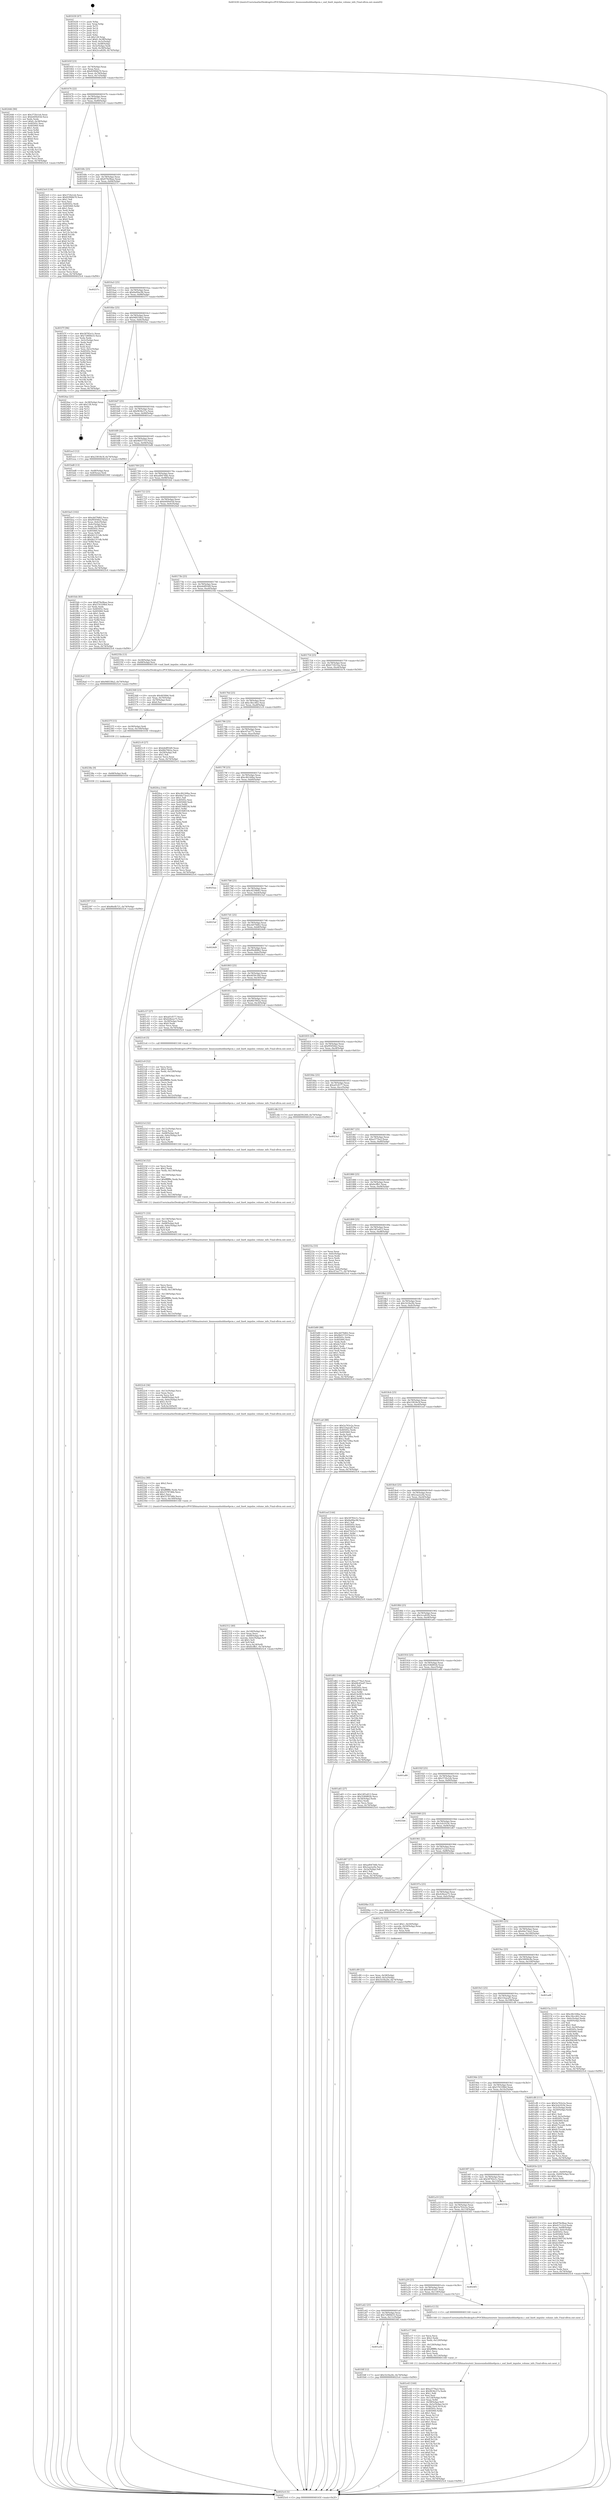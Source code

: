 digraph "0x401630" {
  label = "0x401630 (/mnt/c/Users/mathe/Desktop/tcc/POCII/binaries/extr_linuxsoundusbline6pcm.c_snd_line6_impulse_volume_info_Final-ollvm.out::main(0))"
  labelloc = "t"
  node[shape=record]

  Entry [label="",width=0.3,height=0.3,shape=circle,fillcolor=black,style=filled]
  "0x40165f" [label="{
     0x40165f [23]\l
     | [instrs]\l
     &nbsp;&nbsp;0x40165f \<+3\>: mov -0x74(%rbp),%eax\l
     &nbsp;&nbsp;0x401662 \<+2\>: mov %eax,%ecx\l
     &nbsp;&nbsp;0x401664 \<+6\>: sub $0x82906b70,%ecx\l
     &nbsp;&nbsp;0x40166a \<+3\>: mov %eax,-0x78(%rbp)\l
     &nbsp;&nbsp;0x40166d \<+3\>: mov %ecx,-0x7c(%rbp)\l
     &nbsp;&nbsp;0x401670 \<+6\>: je 0000000000402446 \<main+0xe16\>\l
  }"]
  "0x402446" [label="{
     0x402446 [90]\l
     | [instrs]\l
     &nbsp;&nbsp;0x402446 \<+5\>: mov $0x372fa1eb,%eax\l
     &nbsp;&nbsp;0x40244b \<+5\>: mov $0xb449e03d,%ecx\l
     &nbsp;&nbsp;0x402450 \<+2\>: xor %edx,%edx\l
     &nbsp;&nbsp;0x402452 \<+7\>: movl $0x0,-0x38(%rbp)\l
     &nbsp;&nbsp;0x402459 \<+7\>: mov 0x40505c,%esi\l
     &nbsp;&nbsp;0x402460 \<+7\>: mov 0x405060,%edi\l
     &nbsp;&nbsp;0x402467 \<+3\>: sub $0x1,%edx\l
     &nbsp;&nbsp;0x40246a \<+3\>: mov %esi,%r8d\l
     &nbsp;&nbsp;0x40246d \<+3\>: add %edx,%r8d\l
     &nbsp;&nbsp;0x402470 \<+4\>: imul %r8d,%esi\l
     &nbsp;&nbsp;0x402474 \<+3\>: and $0x1,%esi\l
     &nbsp;&nbsp;0x402477 \<+3\>: cmp $0x0,%esi\l
     &nbsp;&nbsp;0x40247a \<+4\>: sete %r9b\l
     &nbsp;&nbsp;0x40247e \<+3\>: cmp $0xa,%edi\l
     &nbsp;&nbsp;0x402481 \<+4\>: setl %r10b\l
     &nbsp;&nbsp;0x402485 \<+3\>: mov %r9b,%r11b\l
     &nbsp;&nbsp;0x402488 \<+3\>: and %r10b,%r11b\l
     &nbsp;&nbsp;0x40248b \<+3\>: xor %r10b,%r9b\l
     &nbsp;&nbsp;0x40248e \<+3\>: or %r9b,%r11b\l
     &nbsp;&nbsp;0x402491 \<+4\>: test $0x1,%r11b\l
     &nbsp;&nbsp;0x402495 \<+3\>: cmovne %ecx,%eax\l
     &nbsp;&nbsp;0x402498 \<+3\>: mov %eax,-0x74(%rbp)\l
     &nbsp;&nbsp;0x40249b \<+5\>: jmp 00000000004025c4 \<main+0xf94\>\l
  }"]
  "0x401676" [label="{
     0x401676 [22]\l
     | [instrs]\l
     &nbsp;&nbsp;0x401676 \<+5\>: jmp 000000000040167b \<main+0x4b\>\l
     &nbsp;&nbsp;0x40167b \<+3\>: mov -0x78(%rbp),%eax\l
     &nbsp;&nbsp;0x40167e \<+5\>: sub $0x86efb721,%eax\l
     &nbsp;&nbsp;0x401683 \<+3\>: mov %eax,-0x80(%rbp)\l
     &nbsp;&nbsp;0x401686 \<+6\>: je 00000000004023c0 \<main+0xd90\>\l
  }"]
  Exit [label="",width=0.3,height=0.3,shape=circle,fillcolor=black,style=filled,peripheries=2]
  "0x4023c0" [label="{
     0x4023c0 [134]\l
     | [instrs]\l
     &nbsp;&nbsp;0x4023c0 \<+5\>: mov $0x372fa1eb,%eax\l
     &nbsp;&nbsp;0x4023c5 \<+5\>: mov $0x82906b70,%ecx\l
     &nbsp;&nbsp;0x4023ca \<+2\>: mov $0x1,%dl\l
     &nbsp;&nbsp;0x4023cc \<+2\>: xor %esi,%esi\l
     &nbsp;&nbsp;0x4023ce \<+7\>: mov 0x40505c,%edi\l
     &nbsp;&nbsp;0x4023d5 \<+8\>: mov 0x405060,%r8d\l
     &nbsp;&nbsp;0x4023dd \<+3\>: sub $0x1,%esi\l
     &nbsp;&nbsp;0x4023e0 \<+3\>: mov %edi,%r9d\l
     &nbsp;&nbsp;0x4023e3 \<+3\>: add %esi,%r9d\l
     &nbsp;&nbsp;0x4023e6 \<+4\>: imul %r9d,%edi\l
     &nbsp;&nbsp;0x4023ea \<+3\>: and $0x1,%edi\l
     &nbsp;&nbsp;0x4023ed \<+3\>: cmp $0x0,%edi\l
     &nbsp;&nbsp;0x4023f0 \<+4\>: sete %r10b\l
     &nbsp;&nbsp;0x4023f4 \<+4\>: cmp $0xa,%r8d\l
     &nbsp;&nbsp;0x4023f8 \<+4\>: setl %r11b\l
     &nbsp;&nbsp;0x4023fc \<+3\>: mov %r10b,%bl\l
     &nbsp;&nbsp;0x4023ff \<+3\>: xor $0xff,%bl\l
     &nbsp;&nbsp;0x402402 \<+3\>: mov %r11b,%r14b\l
     &nbsp;&nbsp;0x402405 \<+4\>: xor $0xff,%r14b\l
     &nbsp;&nbsp;0x402409 \<+3\>: xor $0x0,%dl\l
     &nbsp;&nbsp;0x40240c \<+3\>: mov %bl,%r15b\l
     &nbsp;&nbsp;0x40240f \<+4\>: and $0x0,%r15b\l
     &nbsp;&nbsp;0x402413 \<+3\>: and %dl,%r10b\l
     &nbsp;&nbsp;0x402416 \<+3\>: mov %r14b,%r12b\l
     &nbsp;&nbsp;0x402419 \<+4\>: and $0x0,%r12b\l
     &nbsp;&nbsp;0x40241d \<+3\>: and %dl,%r11b\l
     &nbsp;&nbsp;0x402420 \<+3\>: or %r10b,%r15b\l
     &nbsp;&nbsp;0x402423 \<+3\>: or %r11b,%r12b\l
     &nbsp;&nbsp;0x402426 \<+3\>: xor %r12b,%r15b\l
     &nbsp;&nbsp;0x402429 \<+3\>: or %r14b,%bl\l
     &nbsp;&nbsp;0x40242c \<+3\>: xor $0xff,%bl\l
     &nbsp;&nbsp;0x40242f \<+3\>: or $0x0,%dl\l
     &nbsp;&nbsp;0x402432 \<+2\>: and %dl,%bl\l
     &nbsp;&nbsp;0x402434 \<+3\>: or %bl,%r15b\l
     &nbsp;&nbsp;0x402437 \<+4\>: test $0x1,%r15b\l
     &nbsp;&nbsp;0x40243b \<+3\>: cmovne %ecx,%eax\l
     &nbsp;&nbsp;0x40243e \<+3\>: mov %eax,-0x74(%rbp)\l
     &nbsp;&nbsp;0x402441 \<+5\>: jmp 00000000004025c4 \<main+0xf94\>\l
  }"]
  "0x40168c" [label="{
     0x40168c [25]\l
     | [instrs]\l
     &nbsp;&nbsp;0x40168c \<+5\>: jmp 0000000000401691 \<main+0x61\>\l
     &nbsp;&nbsp;0x401691 \<+3\>: mov -0x78(%rbp),%eax\l
     &nbsp;&nbsp;0x401694 \<+5\>: sub $0x879e9bae,%eax\l
     &nbsp;&nbsp;0x401699 \<+6\>: mov %eax,-0x84(%rbp)\l
     &nbsp;&nbsp;0x40169f \<+6\>: je 000000000040257c \<main+0xf4c\>\l
  }"]
  "0x402397" [label="{
     0x402397 [12]\l
     | [instrs]\l
     &nbsp;&nbsp;0x402397 \<+7\>: movl $0x86efb721,-0x74(%rbp)\l
     &nbsp;&nbsp;0x40239e \<+5\>: jmp 00000000004025c4 \<main+0xf94\>\l
  }"]
  "0x40257c" [label="{
     0x40257c\l
  }", style=dashed]
  "0x4016a5" [label="{
     0x4016a5 [25]\l
     | [instrs]\l
     &nbsp;&nbsp;0x4016a5 \<+5\>: jmp 00000000004016aa \<main+0x7a\>\l
     &nbsp;&nbsp;0x4016aa \<+3\>: mov -0x78(%rbp),%eax\l
     &nbsp;&nbsp;0x4016ad \<+5\>: sub $0x8a09ac96,%eax\l
     &nbsp;&nbsp;0x4016b2 \<+6\>: mov %eax,-0x88(%rbp)\l
     &nbsp;&nbsp;0x4016b8 \<+6\>: je 0000000000401f7f \<main+0x94f\>\l
  }"]
  "0x40238e" [label="{
     0x40238e [9]\l
     | [instrs]\l
     &nbsp;&nbsp;0x40238e \<+4\>: mov -0x68(%rbp),%rdi\l
     &nbsp;&nbsp;0x402392 \<+5\>: call 0000000000401030 \<free@plt\>\l
     | [calls]\l
     &nbsp;&nbsp;0x401030 \{1\} (unknown)\l
  }"]
  "0x401f7f" [label="{
     0x401f7f [96]\l
     | [instrs]\l
     &nbsp;&nbsp;0x401f7f \<+5\>: mov $0x58782e1c,%eax\l
     &nbsp;&nbsp;0x401f84 \<+5\>: mov $0x72800b33,%ecx\l
     &nbsp;&nbsp;0x401f89 \<+2\>: xor %edx,%edx\l
     &nbsp;&nbsp;0x401f8b \<+3\>: mov -0x5c(%rbp),%esi\l
     &nbsp;&nbsp;0x401f8e \<+2\>: mov %edx,%edi\l
     &nbsp;&nbsp;0x401f90 \<+3\>: sub $0x1,%edi\l
     &nbsp;&nbsp;0x401f93 \<+2\>: sub %edi,%esi\l
     &nbsp;&nbsp;0x401f95 \<+3\>: mov %esi,-0x5c(%rbp)\l
     &nbsp;&nbsp;0x401f98 \<+7\>: mov 0x40505c,%esi\l
     &nbsp;&nbsp;0x401f9f \<+7\>: mov 0x405060,%edi\l
     &nbsp;&nbsp;0x401fa6 \<+3\>: sub $0x1,%edx\l
     &nbsp;&nbsp;0x401fa9 \<+3\>: mov %esi,%r8d\l
     &nbsp;&nbsp;0x401fac \<+3\>: add %edx,%r8d\l
     &nbsp;&nbsp;0x401faf \<+4\>: imul %r8d,%esi\l
     &nbsp;&nbsp;0x401fb3 \<+3\>: and $0x1,%esi\l
     &nbsp;&nbsp;0x401fb6 \<+3\>: cmp $0x0,%esi\l
     &nbsp;&nbsp;0x401fb9 \<+4\>: sete %r9b\l
     &nbsp;&nbsp;0x401fbd \<+3\>: cmp $0xa,%edi\l
     &nbsp;&nbsp;0x401fc0 \<+4\>: setl %r10b\l
     &nbsp;&nbsp;0x401fc4 \<+3\>: mov %r9b,%r11b\l
     &nbsp;&nbsp;0x401fc7 \<+3\>: and %r10b,%r11b\l
     &nbsp;&nbsp;0x401fca \<+3\>: xor %r10b,%r9b\l
     &nbsp;&nbsp;0x401fcd \<+3\>: or %r9b,%r11b\l
     &nbsp;&nbsp;0x401fd0 \<+4\>: test $0x1,%r11b\l
     &nbsp;&nbsp;0x401fd4 \<+3\>: cmovne %ecx,%eax\l
     &nbsp;&nbsp;0x401fd7 \<+3\>: mov %eax,-0x74(%rbp)\l
     &nbsp;&nbsp;0x401fda \<+5\>: jmp 00000000004025c4 \<main+0xf94\>\l
  }"]
  "0x4016be" [label="{
     0x4016be [25]\l
     | [instrs]\l
     &nbsp;&nbsp;0x4016be \<+5\>: jmp 00000000004016c3 \<main+0x93\>\l
     &nbsp;&nbsp;0x4016c3 \<+3\>: mov -0x78(%rbp),%eax\l
     &nbsp;&nbsp;0x4016c6 \<+5\>: sub $0x948338a2,%eax\l
     &nbsp;&nbsp;0x4016cb \<+6\>: mov %eax,-0x8c(%rbp)\l
     &nbsp;&nbsp;0x4016d1 \<+6\>: je 00000000004024ac \<main+0xe7c\>\l
  }"]
  "0x40237f" [label="{
     0x40237f [15]\l
     | [instrs]\l
     &nbsp;&nbsp;0x40237f \<+4\>: mov -0x58(%rbp),%rdi\l
     &nbsp;&nbsp;0x402383 \<+6\>: mov %eax,-0x144(%rbp)\l
     &nbsp;&nbsp;0x402389 \<+5\>: call 0000000000401030 \<free@plt\>\l
     | [calls]\l
     &nbsp;&nbsp;0x401030 \{1\} (unknown)\l
  }"]
  "0x4024ac" [label="{
     0x4024ac [21]\l
     | [instrs]\l
     &nbsp;&nbsp;0x4024ac \<+3\>: mov -0x38(%rbp),%eax\l
     &nbsp;&nbsp;0x4024af \<+7\>: add $0x128,%rsp\l
     &nbsp;&nbsp;0x4024b6 \<+1\>: pop %rbx\l
     &nbsp;&nbsp;0x4024b7 \<+2\>: pop %r12\l
     &nbsp;&nbsp;0x4024b9 \<+2\>: pop %r13\l
     &nbsp;&nbsp;0x4024bb \<+2\>: pop %r14\l
     &nbsp;&nbsp;0x4024bd \<+2\>: pop %r15\l
     &nbsp;&nbsp;0x4024bf \<+1\>: pop %rbp\l
     &nbsp;&nbsp;0x4024c0 \<+1\>: ret\l
  }"]
  "0x4016d7" [label="{
     0x4016d7 [25]\l
     | [instrs]\l
     &nbsp;&nbsp;0x4016d7 \<+5\>: jmp 00000000004016dc \<main+0xac\>\l
     &nbsp;&nbsp;0x4016dc \<+3\>: mov -0x78(%rbp),%eax\l
     &nbsp;&nbsp;0x4016df \<+5\>: sub $0x9636c57a,%eax\l
     &nbsp;&nbsp;0x4016e4 \<+6\>: mov %eax,-0x90(%rbp)\l
     &nbsp;&nbsp;0x4016ea \<+6\>: je 0000000000401ee3 \<main+0x8b3\>\l
  }"]
  "0x402368" [label="{
     0x402368 [23]\l
     | [instrs]\l
     &nbsp;&nbsp;0x402368 \<+10\>: movabs $0x4030b6,%rdi\l
     &nbsp;&nbsp;0x402372 \<+3\>: mov %eax,-0x70(%rbp)\l
     &nbsp;&nbsp;0x402375 \<+3\>: mov -0x70(%rbp),%esi\l
     &nbsp;&nbsp;0x402378 \<+2\>: mov $0x0,%al\l
     &nbsp;&nbsp;0x40237a \<+5\>: call 0000000000401040 \<printf@plt\>\l
     | [calls]\l
     &nbsp;&nbsp;0x401040 \{1\} (unknown)\l
  }"]
  "0x401ee3" [label="{
     0x401ee3 [12]\l
     | [instrs]\l
     &nbsp;&nbsp;0x401ee3 \<+7\>: movl $0x23818e3f,-0x74(%rbp)\l
     &nbsp;&nbsp;0x401eea \<+5\>: jmp 00000000004025c4 \<main+0xf94\>\l
  }"]
  "0x4016f0" [label="{
     0x4016f0 [25]\l
     | [instrs]\l
     &nbsp;&nbsp;0x4016f0 \<+5\>: jmp 00000000004016f5 \<main+0xc5\>\l
     &nbsp;&nbsp;0x4016f5 \<+3\>: mov -0x78(%rbp),%eax\l
     &nbsp;&nbsp;0x4016f8 \<+5\>: sub $0x9b03731f,%eax\l
     &nbsp;&nbsp;0x4016fd \<+6\>: mov %eax,-0x94(%rbp)\l
     &nbsp;&nbsp;0x401703 \<+6\>: je 0000000000401bd8 \<main+0x5a8\>\l
  }"]
  "0x402312" [label="{
     0x402312 [40]\l
     | [instrs]\l
     &nbsp;&nbsp;0x402312 \<+6\>: mov -0x140(%rbp),%ecx\l
     &nbsp;&nbsp;0x402318 \<+3\>: imul %eax,%ecx\l
     &nbsp;&nbsp;0x40231b \<+4\>: mov -0x68(%rbp),%r8\l
     &nbsp;&nbsp;0x40231f \<+4\>: movslq -0x6c(%rbp),%r9\l
     &nbsp;&nbsp;0x402323 \<+4\>: shl $0x5,%r9\l
     &nbsp;&nbsp;0x402327 \<+3\>: add %r9,%r8\l
     &nbsp;&nbsp;0x40232a \<+4\>: mov %ecx,0x18(%r8)\l
     &nbsp;&nbsp;0x40232e \<+7\>: movl $0xfecffb1,-0x74(%rbp)\l
     &nbsp;&nbsp;0x402335 \<+5\>: jmp 00000000004025c4 \<main+0xf94\>\l
  }"]
  "0x401bd8" [label="{
     0x401bd8 [13]\l
     | [instrs]\l
     &nbsp;&nbsp;0x401bd8 \<+4\>: mov -0x48(%rbp),%rax\l
     &nbsp;&nbsp;0x401bdc \<+4\>: mov 0x8(%rax),%rdi\l
     &nbsp;&nbsp;0x401be0 \<+5\>: call 0000000000401060 \<atoi@plt\>\l
     | [calls]\l
     &nbsp;&nbsp;0x401060 \{1\} (unknown)\l
  }"]
  "0x401709" [label="{
     0x401709 [25]\l
     | [instrs]\l
     &nbsp;&nbsp;0x401709 \<+5\>: jmp 000000000040170e \<main+0xde\>\l
     &nbsp;&nbsp;0x40170e \<+3\>: mov -0x78(%rbp),%eax\l
     &nbsp;&nbsp;0x401711 \<+5\>: sub $0xad04744b,%eax\l
     &nbsp;&nbsp;0x401716 \<+6\>: mov %eax,-0x98(%rbp)\l
     &nbsp;&nbsp;0x40171c \<+6\>: je 0000000000401feb \<main+0x9bb\>\l
  }"]
  "0x4022ea" [label="{
     0x4022ea [40]\l
     | [instrs]\l
     &nbsp;&nbsp;0x4022ea \<+5\>: mov $0x2,%ecx\l
     &nbsp;&nbsp;0x4022ef \<+1\>: cltd\l
     &nbsp;&nbsp;0x4022f0 \<+2\>: idiv %ecx\l
     &nbsp;&nbsp;0x4022f2 \<+6\>: imul $0xfffffffe,%edx,%ecx\l
     &nbsp;&nbsp;0x4022f8 \<+6\>: add $0x55787d6b,%ecx\l
     &nbsp;&nbsp;0x4022fe \<+3\>: add $0x1,%ecx\l
     &nbsp;&nbsp;0x402301 \<+6\>: sub $0x55787d6b,%ecx\l
     &nbsp;&nbsp;0x402307 \<+6\>: mov %ecx,-0x140(%rbp)\l
     &nbsp;&nbsp;0x40230d \<+5\>: call 0000000000401160 \<next_i\>\l
     | [calls]\l
     &nbsp;&nbsp;0x401160 \{1\} (/mnt/c/Users/mathe/Desktop/tcc/POCII/binaries/extr_linuxsoundusbline6pcm.c_snd_line6_impulse_volume_info_Final-ollvm.out::next_i)\l
  }"]
  "0x401feb" [label="{
     0x401feb [83]\l
     | [instrs]\l
     &nbsp;&nbsp;0x401feb \<+5\>: mov $0x879e9bae,%eax\l
     &nbsp;&nbsp;0x401ff0 \<+5\>: mov $0x576339b4,%ecx\l
     &nbsp;&nbsp;0x401ff5 \<+2\>: xor %edx,%edx\l
     &nbsp;&nbsp;0x401ff7 \<+7\>: mov 0x40505c,%esi\l
     &nbsp;&nbsp;0x401ffe \<+7\>: mov 0x405060,%edi\l
     &nbsp;&nbsp;0x402005 \<+3\>: sub $0x1,%edx\l
     &nbsp;&nbsp;0x402008 \<+3\>: mov %esi,%r8d\l
     &nbsp;&nbsp;0x40200b \<+3\>: add %edx,%r8d\l
     &nbsp;&nbsp;0x40200e \<+4\>: imul %r8d,%esi\l
     &nbsp;&nbsp;0x402012 \<+3\>: and $0x1,%esi\l
     &nbsp;&nbsp;0x402015 \<+3\>: cmp $0x0,%esi\l
     &nbsp;&nbsp;0x402018 \<+4\>: sete %r9b\l
     &nbsp;&nbsp;0x40201c \<+3\>: cmp $0xa,%edi\l
     &nbsp;&nbsp;0x40201f \<+4\>: setl %r10b\l
     &nbsp;&nbsp;0x402023 \<+3\>: mov %r9b,%r11b\l
     &nbsp;&nbsp;0x402026 \<+3\>: and %r10b,%r11b\l
     &nbsp;&nbsp;0x402029 \<+3\>: xor %r10b,%r9b\l
     &nbsp;&nbsp;0x40202c \<+3\>: or %r9b,%r11b\l
     &nbsp;&nbsp;0x40202f \<+4\>: test $0x1,%r11b\l
     &nbsp;&nbsp;0x402033 \<+3\>: cmovne %ecx,%eax\l
     &nbsp;&nbsp;0x402036 \<+3\>: mov %eax,-0x74(%rbp)\l
     &nbsp;&nbsp;0x402039 \<+5\>: jmp 00000000004025c4 \<main+0xf94\>\l
  }"]
  "0x401722" [label="{
     0x401722 [25]\l
     | [instrs]\l
     &nbsp;&nbsp;0x401722 \<+5\>: jmp 0000000000401727 \<main+0xf7\>\l
     &nbsp;&nbsp;0x401727 \<+3\>: mov -0x78(%rbp),%eax\l
     &nbsp;&nbsp;0x40172a \<+5\>: sub $0xb449e03d,%eax\l
     &nbsp;&nbsp;0x40172f \<+6\>: mov %eax,-0x9c(%rbp)\l
     &nbsp;&nbsp;0x401735 \<+6\>: je 00000000004024a0 \<main+0xe70\>\l
  }"]
  "0x4022c6" [label="{
     0x4022c6 [36]\l
     | [instrs]\l
     &nbsp;&nbsp;0x4022c6 \<+6\>: mov -0x13c(%rbp),%ecx\l
     &nbsp;&nbsp;0x4022cc \<+3\>: imul %eax,%ecx\l
     &nbsp;&nbsp;0x4022cf \<+3\>: movslq %ecx,%r8\l
     &nbsp;&nbsp;0x4022d2 \<+4\>: mov -0x68(%rbp),%r9\l
     &nbsp;&nbsp;0x4022d6 \<+4\>: movslq -0x6c(%rbp),%r10\l
     &nbsp;&nbsp;0x4022da \<+4\>: shl $0x5,%r10\l
     &nbsp;&nbsp;0x4022de \<+3\>: add %r10,%r9\l
     &nbsp;&nbsp;0x4022e1 \<+4\>: mov %r8,0x10(%r9)\l
     &nbsp;&nbsp;0x4022e5 \<+5\>: call 0000000000401160 \<next_i\>\l
     | [calls]\l
     &nbsp;&nbsp;0x401160 \{1\} (/mnt/c/Users/mathe/Desktop/tcc/POCII/binaries/extr_linuxsoundusbline6pcm.c_snd_line6_impulse_volume_info_Final-ollvm.out::next_i)\l
  }"]
  "0x4024a0" [label="{
     0x4024a0 [12]\l
     | [instrs]\l
     &nbsp;&nbsp;0x4024a0 \<+7\>: movl $0x948338a2,-0x74(%rbp)\l
     &nbsp;&nbsp;0x4024a7 \<+5\>: jmp 00000000004025c4 \<main+0xf94\>\l
  }"]
  "0x40173b" [label="{
     0x40173b [25]\l
     | [instrs]\l
     &nbsp;&nbsp;0x40173b \<+5\>: jmp 0000000000401740 \<main+0x110\>\l
     &nbsp;&nbsp;0x401740 \<+3\>: mov -0x78(%rbp),%eax\l
     &nbsp;&nbsp;0x401743 \<+5\>: sub $0xb4df93d9,%eax\l
     &nbsp;&nbsp;0x401748 \<+6\>: mov %eax,-0xa0(%rbp)\l
     &nbsp;&nbsp;0x40174e \<+6\>: je 000000000040235b \<main+0xd2b\>\l
  }"]
  "0x402292" [label="{
     0x402292 [52]\l
     | [instrs]\l
     &nbsp;&nbsp;0x402292 \<+2\>: xor %ecx,%ecx\l
     &nbsp;&nbsp;0x402294 \<+5\>: mov $0x2,%edx\l
     &nbsp;&nbsp;0x402299 \<+6\>: mov %edx,-0x138(%rbp)\l
     &nbsp;&nbsp;0x40229f \<+1\>: cltd\l
     &nbsp;&nbsp;0x4022a0 \<+6\>: mov -0x138(%rbp),%esi\l
     &nbsp;&nbsp;0x4022a6 \<+2\>: idiv %esi\l
     &nbsp;&nbsp;0x4022a8 \<+6\>: imul $0xfffffffe,%edx,%edx\l
     &nbsp;&nbsp;0x4022ae \<+2\>: mov %ecx,%edi\l
     &nbsp;&nbsp;0x4022b0 \<+2\>: sub %edx,%edi\l
     &nbsp;&nbsp;0x4022b2 \<+2\>: mov %ecx,%edx\l
     &nbsp;&nbsp;0x4022b4 \<+3\>: sub $0x1,%edx\l
     &nbsp;&nbsp;0x4022b7 \<+2\>: add %edx,%edi\l
     &nbsp;&nbsp;0x4022b9 \<+2\>: sub %edi,%ecx\l
     &nbsp;&nbsp;0x4022bb \<+6\>: mov %ecx,-0x13c(%rbp)\l
     &nbsp;&nbsp;0x4022c1 \<+5\>: call 0000000000401160 \<next_i\>\l
     | [calls]\l
     &nbsp;&nbsp;0x401160 \{1\} (/mnt/c/Users/mathe/Desktop/tcc/POCII/binaries/extr_linuxsoundusbline6pcm.c_snd_line6_impulse_volume_info_Final-ollvm.out::next_i)\l
  }"]
  "0x40235b" [label="{
     0x40235b [13]\l
     | [instrs]\l
     &nbsp;&nbsp;0x40235b \<+4\>: mov -0x58(%rbp),%rdi\l
     &nbsp;&nbsp;0x40235f \<+4\>: mov -0x68(%rbp),%rsi\l
     &nbsp;&nbsp;0x402363 \<+5\>: call 00000000004015f0 \<snd_line6_impulse_volume_info\>\l
     | [calls]\l
     &nbsp;&nbsp;0x4015f0 \{1\} (/mnt/c/Users/mathe/Desktop/tcc/POCII/binaries/extr_linuxsoundusbline6pcm.c_snd_line6_impulse_volume_info_Final-ollvm.out::snd_line6_impulse_volume_info)\l
  }"]
  "0x401754" [label="{
     0x401754 [25]\l
     | [instrs]\l
     &nbsp;&nbsp;0x401754 \<+5\>: jmp 0000000000401759 \<main+0x129\>\l
     &nbsp;&nbsp;0x401759 \<+3\>: mov -0x78(%rbp),%eax\l
     &nbsp;&nbsp;0x40175c \<+5\>: sub $0xb71821ba,%eax\l
     &nbsp;&nbsp;0x401761 \<+6\>: mov %eax,-0xa4(%rbp)\l
     &nbsp;&nbsp;0x401767 \<+6\>: je 0000000000401b74 \<main+0x544\>\l
  }"]
  "0x402271" [label="{
     0x402271 [33]\l
     | [instrs]\l
     &nbsp;&nbsp;0x402271 \<+6\>: mov -0x134(%rbp),%ecx\l
     &nbsp;&nbsp;0x402277 \<+3\>: imul %eax,%ecx\l
     &nbsp;&nbsp;0x40227a \<+4\>: mov -0x68(%rbp),%r8\l
     &nbsp;&nbsp;0x40227e \<+4\>: movslq -0x6c(%rbp),%r9\l
     &nbsp;&nbsp;0x402282 \<+4\>: shl $0x5,%r9\l
     &nbsp;&nbsp;0x402286 \<+3\>: add %r9,%r8\l
     &nbsp;&nbsp;0x402289 \<+4\>: mov %ecx,0x8(%r8)\l
     &nbsp;&nbsp;0x40228d \<+5\>: call 0000000000401160 \<next_i\>\l
     | [calls]\l
     &nbsp;&nbsp;0x401160 \{1\} (/mnt/c/Users/mathe/Desktop/tcc/POCII/binaries/extr_linuxsoundusbline6pcm.c_snd_line6_impulse_volume_info_Final-ollvm.out::next_i)\l
  }"]
  "0x401b74" [label="{
     0x401b74\l
  }", style=dashed]
  "0x40176d" [label="{
     0x40176d [25]\l
     | [instrs]\l
     &nbsp;&nbsp;0x40176d \<+5\>: jmp 0000000000401772 \<main+0x142\>\l
     &nbsp;&nbsp;0x401772 \<+3\>: mov -0x78(%rbp),%eax\l
     &nbsp;&nbsp;0x401775 \<+5\>: sub $0xc36cc462,%eax\l
     &nbsp;&nbsp;0x40177a \<+6\>: mov %eax,-0xa8(%rbp)\l
     &nbsp;&nbsp;0x401780 \<+6\>: je 00000000004021c9 \<main+0xb99\>\l
  }"]
  "0x40223d" [label="{
     0x40223d [52]\l
     | [instrs]\l
     &nbsp;&nbsp;0x40223d \<+2\>: xor %ecx,%ecx\l
     &nbsp;&nbsp;0x40223f \<+5\>: mov $0x2,%edx\l
     &nbsp;&nbsp;0x402244 \<+6\>: mov %edx,-0x130(%rbp)\l
     &nbsp;&nbsp;0x40224a \<+1\>: cltd\l
     &nbsp;&nbsp;0x40224b \<+6\>: mov -0x130(%rbp),%esi\l
     &nbsp;&nbsp;0x402251 \<+2\>: idiv %esi\l
     &nbsp;&nbsp;0x402253 \<+6\>: imul $0xfffffffe,%edx,%edx\l
     &nbsp;&nbsp;0x402259 \<+2\>: mov %ecx,%edi\l
     &nbsp;&nbsp;0x40225b \<+2\>: sub %edx,%edi\l
     &nbsp;&nbsp;0x40225d \<+2\>: mov %ecx,%edx\l
     &nbsp;&nbsp;0x40225f \<+3\>: sub $0x1,%edx\l
     &nbsp;&nbsp;0x402262 \<+2\>: add %edx,%edi\l
     &nbsp;&nbsp;0x402264 \<+2\>: sub %edi,%ecx\l
     &nbsp;&nbsp;0x402266 \<+6\>: mov %ecx,-0x134(%rbp)\l
     &nbsp;&nbsp;0x40226c \<+5\>: call 0000000000401160 \<next_i\>\l
     | [calls]\l
     &nbsp;&nbsp;0x401160 \{1\} (/mnt/c/Users/mathe/Desktop/tcc/POCII/binaries/extr_linuxsoundusbline6pcm.c_snd_line6_impulse_volume_info_Final-ollvm.out::next_i)\l
  }"]
  "0x4021c9" [label="{
     0x4021c9 [27]\l
     | [instrs]\l
     &nbsp;&nbsp;0x4021c9 \<+5\>: mov $0xb4df93d9,%eax\l
     &nbsp;&nbsp;0x4021ce \<+5\>: mov $0xf6b7062a,%ecx\l
     &nbsp;&nbsp;0x4021d3 \<+3\>: mov -0x29(%rbp),%dl\l
     &nbsp;&nbsp;0x4021d6 \<+3\>: test $0x1,%dl\l
     &nbsp;&nbsp;0x4021d9 \<+3\>: cmovne %ecx,%eax\l
     &nbsp;&nbsp;0x4021dc \<+3\>: mov %eax,-0x74(%rbp)\l
     &nbsp;&nbsp;0x4021df \<+5\>: jmp 00000000004025c4 \<main+0xf94\>\l
  }"]
  "0x401786" [label="{
     0x401786 [25]\l
     | [instrs]\l
     &nbsp;&nbsp;0x401786 \<+5\>: jmp 000000000040178b \<main+0x15b\>\l
     &nbsp;&nbsp;0x40178b \<+3\>: mov -0x78(%rbp),%eax\l
     &nbsp;&nbsp;0x40178e \<+5\>: sub $0xc47ea771,%eax\l
     &nbsp;&nbsp;0x401793 \<+6\>: mov %eax,-0xac(%rbp)\l
     &nbsp;&nbsp;0x401799 \<+6\>: je 00000000004020ca \<main+0xa9a\>\l
  }"]
  "0x40221d" [label="{
     0x40221d [32]\l
     | [instrs]\l
     &nbsp;&nbsp;0x40221d \<+6\>: mov -0x12c(%rbp),%ecx\l
     &nbsp;&nbsp;0x402223 \<+3\>: imul %eax,%ecx\l
     &nbsp;&nbsp;0x402226 \<+4\>: mov -0x68(%rbp),%r8\l
     &nbsp;&nbsp;0x40222a \<+4\>: movslq -0x6c(%rbp),%r9\l
     &nbsp;&nbsp;0x40222e \<+4\>: shl $0x5,%r9\l
     &nbsp;&nbsp;0x402232 \<+3\>: add %r9,%r8\l
     &nbsp;&nbsp;0x402235 \<+3\>: mov %ecx,(%r8)\l
     &nbsp;&nbsp;0x402238 \<+5\>: call 0000000000401160 \<next_i\>\l
     | [calls]\l
     &nbsp;&nbsp;0x401160 \{1\} (/mnt/c/Users/mathe/Desktop/tcc/POCII/binaries/extr_linuxsoundusbline6pcm.c_snd_line6_impulse_volume_info_Final-ollvm.out::next_i)\l
  }"]
  "0x4020ca" [label="{
     0x4020ca [144]\l
     | [instrs]\l
     &nbsp;&nbsp;0x4020ca \<+5\>: mov $0xc4b144ba,%eax\l
     &nbsp;&nbsp;0x4020cf \<+5\>: mov $0x44a73ea3,%ecx\l
     &nbsp;&nbsp;0x4020d4 \<+2\>: mov $0x1,%dl\l
     &nbsp;&nbsp;0x4020d6 \<+7\>: mov 0x40505c,%esi\l
     &nbsp;&nbsp;0x4020dd \<+7\>: mov 0x405060,%edi\l
     &nbsp;&nbsp;0x4020e4 \<+3\>: mov %esi,%r8d\l
     &nbsp;&nbsp;0x4020e7 \<+7\>: sub $0x819d8334,%r8d\l
     &nbsp;&nbsp;0x4020ee \<+4\>: sub $0x1,%r8d\l
     &nbsp;&nbsp;0x4020f2 \<+7\>: add $0x819d8334,%r8d\l
     &nbsp;&nbsp;0x4020f9 \<+4\>: imul %r8d,%esi\l
     &nbsp;&nbsp;0x4020fd \<+3\>: and $0x1,%esi\l
     &nbsp;&nbsp;0x402100 \<+3\>: cmp $0x0,%esi\l
     &nbsp;&nbsp;0x402103 \<+4\>: sete %r9b\l
     &nbsp;&nbsp;0x402107 \<+3\>: cmp $0xa,%edi\l
     &nbsp;&nbsp;0x40210a \<+4\>: setl %r10b\l
     &nbsp;&nbsp;0x40210e \<+3\>: mov %r9b,%r11b\l
     &nbsp;&nbsp;0x402111 \<+4\>: xor $0xff,%r11b\l
     &nbsp;&nbsp;0x402115 \<+3\>: mov %r10b,%bl\l
     &nbsp;&nbsp;0x402118 \<+3\>: xor $0xff,%bl\l
     &nbsp;&nbsp;0x40211b \<+3\>: xor $0x0,%dl\l
     &nbsp;&nbsp;0x40211e \<+3\>: mov %r11b,%r14b\l
     &nbsp;&nbsp;0x402121 \<+4\>: and $0x0,%r14b\l
     &nbsp;&nbsp;0x402125 \<+3\>: and %dl,%r9b\l
     &nbsp;&nbsp;0x402128 \<+3\>: mov %bl,%r15b\l
     &nbsp;&nbsp;0x40212b \<+4\>: and $0x0,%r15b\l
     &nbsp;&nbsp;0x40212f \<+3\>: and %dl,%r10b\l
     &nbsp;&nbsp;0x402132 \<+3\>: or %r9b,%r14b\l
     &nbsp;&nbsp;0x402135 \<+3\>: or %r10b,%r15b\l
     &nbsp;&nbsp;0x402138 \<+3\>: xor %r15b,%r14b\l
     &nbsp;&nbsp;0x40213b \<+3\>: or %bl,%r11b\l
     &nbsp;&nbsp;0x40213e \<+4\>: xor $0xff,%r11b\l
     &nbsp;&nbsp;0x402142 \<+3\>: or $0x0,%dl\l
     &nbsp;&nbsp;0x402145 \<+3\>: and %dl,%r11b\l
     &nbsp;&nbsp;0x402148 \<+3\>: or %r11b,%r14b\l
     &nbsp;&nbsp;0x40214b \<+4\>: test $0x1,%r14b\l
     &nbsp;&nbsp;0x40214f \<+3\>: cmovne %ecx,%eax\l
     &nbsp;&nbsp;0x402152 \<+3\>: mov %eax,-0x74(%rbp)\l
     &nbsp;&nbsp;0x402155 \<+5\>: jmp 00000000004025c4 \<main+0xf94\>\l
  }"]
  "0x40179f" [label="{
     0x40179f [25]\l
     | [instrs]\l
     &nbsp;&nbsp;0x40179f \<+5\>: jmp 00000000004017a4 \<main+0x174\>\l
     &nbsp;&nbsp;0x4017a4 \<+3\>: mov -0x78(%rbp),%eax\l
     &nbsp;&nbsp;0x4017a7 \<+5\>: sub $0xc4b144ba,%eax\l
     &nbsp;&nbsp;0x4017ac \<+6\>: mov %eax,-0xb0(%rbp)\l
     &nbsp;&nbsp;0x4017b2 \<+6\>: je 00000000004025aa \<main+0xf7a\>\l
  }"]
  "0x4021e9" [label="{
     0x4021e9 [52]\l
     | [instrs]\l
     &nbsp;&nbsp;0x4021e9 \<+2\>: xor %ecx,%ecx\l
     &nbsp;&nbsp;0x4021eb \<+5\>: mov $0x2,%edx\l
     &nbsp;&nbsp;0x4021f0 \<+6\>: mov %edx,-0x128(%rbp)\l
     &nbsp;&nbsp;0x4021f6 \<+1\>: cltd\l
     &nbsp;&nbsp;0x4021f7 \<+6\>: mov -0x128(%rbp),%esi\l
     &nbsp;&nbsp;0x4021fd \<+2\>: idiv %esi\l
     &nbsp;&nbsp;0x4021ff \<+6\>: imul $0xfffffffe,%edx,%edx\l
     &nbsp;&nbsp;0x402205 \<+2\>: mov %ecx,%edi\l
     &nbsp;&nbsp;0x402207 \<+2\>: sub %edx,%edi\l
     &nbsp;&nbsp;0x402209 \<+2\>: mov %ecx,%edx\l
     &nbsp;&nbsp;0x40220b \<+3\>: sub $0x1,%edx\l
     &nbsp;&nbsp;0x40220e \<+2\>: add %edx,%edi\l
     &nbsp;&nbsp;0x402210 \<+2\>: sub %edi,%ecx\l
     &nbsp;&nbsp;0x402212 \<+6\>: mov %ecx,-0x12c(%rbp)\l
     &nbsp;&nbsp;0x402218 \<+5\>: call 0000000000401160 \<next_i\>\l
     | [calls]\l
     &nbsp;&nbsp;0x401160 \{1\} (/mnt/c/Users/mathe/Desktop/tcc/POCII/binaries/extr_linuxsoundusbline6pcm.c_snd_line6_impulse_volume_info_Final-ollvm.out::next_i)\l
  }"]
  "0x4025aa" [label="{
     0x4025aa\l
  }", style=dashed]
  "0x4017b8" [label="{
     0x4017b8 [25]\l
     | [instrs]\l
     &nbsp;&nbsp;0x4017b8 \<+5\>: jmp 00000000004017bd \<main+0x18d\>\l
     &nbsp;&nbsp;0x4017bd \<+3\>: mov -0x78(%rbp),%eax\l
     &nbsp;&nbsp;0x4017c0 \<+5\>: sub $0xc8239b83,%eax\l
     &nbsp;&nbsp;0x4017c5 \<+6\>: mov %eax,-0xb4(%rbp)\l
     &nbsp;&nbsp;0x4017cb \<+6\>: je 00000000004023af \<main+0xd7f\>\l
  }"]
  "0x402055" [label="{
     0x402055 [105]\l
     | [instrs]\l
     &nbsp;&nbsp;0x402055 \<+5\>: mov $0x879e9bae,%ecx\l
     &nbsp;&nbsp;0x40205a \<+5\>: mov $0x427c22cf,%edx\l
     &nbsp;&nbsp;0x40205f \<+4\>: mov %rax,-0x68(%rbp)\l
     &nbsp;&nbsp;0x402063 \<+7\>: movl $0x0,-0x6c(%rbp)\l
     &nbsp;&nbsp;0x40206a \<+7\>: mov 0x40505c,%esi\l
     &nbsp;&nbsp;0x402071 \<+8\>: mov 0x405060,%r8d\l
     &nbsp;&nbsp;0x402079 \<+3\>: mov %esi,%r9d\l
     &nbsp;&nbsp;0x40207c \<+7\>: sub $0xb100f754,%r9d\l
     &nbsp;&nbsp;0x402083 \<+4\>: sub $0x1,%r9d\l
     &nbsp;&nbsp;0x402087 \<+7\>: add $0xb100f754,%r9d\l
     &nbsp;&nbsp;0x40208e \<+4\>: imul %r9d,%esi\l
     &nbsp;&nbsp;0x402092 \<+3\>: and $0x1,%esi\l
     &nbsp;&nbsp;0x402095 \<+3\>: cmp $0x0,%esi\l
     &nbsp;&nbsp;0x402098 \<+4\>: sete %r10b\l
     &nbsp;&nbsp;0x40209c \<+4\>: cmp $0xa,%r8d\l
     &nbsp;&nbsp;0x4020a0 \<+4\>: setl %r11b\l
     &nbsp;&nbsp;0x4020a4 \<+3\>: mov %r10b,%bl\l
     &nbsp;&nbsp;0x4020a7 \<+3\>: and %r11b,%bl\l
     &nbsp;&nbsp;0x4020aa \<+3\>: xor %r11b,%r10b\l
     &nbsp;&nbsp;0x4020ad \<+3\>: or %r10b,%bl\l
     &nbsp;&nbsp;0x4020b0 \<+3\>: test $0x1,%bl\l
     &nbsp;&nbsp;0x4020b3 \<+3\>: cmovne %edx,%ecx\l
     &nbsp;&nbsp;0x4020b6 \<+3\>: mov %ecx,-0x74(%rbp)\l
     &nbsp;&nbsp;0x4020b9 \<+5\>: jmp 00000000004025c4 \<main+0xf94\>\l
  }"]
  "0x4023af" [label="{
     0x4023af\l
  }", style=dashed]
  "0x4017d1" [label="{
     0x4017d1 [25]\l
     | [instrs]\l
     &nbsp;&nbsp;0x4017d1 \<+5\>: jmp 00000000004017d6 \<main+0x1a6\>\l
     &nbsp;&nbsp;0x4017d6 \<+3\>: mov -0x78(%rbp),%eax\l
     &nbsp;&nbsp;0x4017d9 \<+5\>: sub $0xcb079d62,%eax\l
     &nbsp;&nbsp;0x4017de \<+6\>: mov %eax,-0xb8(%rbp)\l
     &nbsp;&nbsp;0x4017e4 \<+6\>: je 00000000004024d9 \<main+0xea9\>\l
  }"]
  "0x401a5b" [label="{
     0x401a5b\l
  }", style=dashed]
  "0x4024d9" [label="{
     0x4024d9\l
  }", style=dashed]
  "0x4017ea" [label="{
     0x4017ea [25]\l
     | [instrs]\l
     &nbsp;&nbsp;0x4017ea \<+5\>: jmp 00000000004017ef \<main+0x1bf\>\l
     &nbsp;&nbsp;0x4017ef \<+3\>: mov -0x78(%rbp),%eax\l
     &nbsp;&nbsp;0x4017f2 \<+5\>: sub $0xd9ed68b2,%eax\l
     &nbsp;&nbsp;0x4017f7 \<+6\>: mov %eax,-0xbc(%rbp)\l
     &nbsp;&nbsp;0x4017fd \<+6\>: je 00000000004024c1 \<main+0xe91\>\l
  }"]
  "0x401fdf" [label="{
     0x401fdf [12]\l
     | [instrs]\l
     &nbsp;&nbsp;0x401fdf \<+7\>: movl $0x1b18a2fe,-0x74(%rbp)\l
     &nbsp;&nbsp;0x401fe6 \<+5\>: jmp 00000000004025c4 \<main+0xf94\>\l
  }"]
  "0x4024c1" [label="{
     0x4024c1\l
  }", style=dashed]
  "0x401803" [label="{
     0x401803 [25]\l
     | [instrs]\l
     &nbsp;&nbsp;0x401803 \<+5\>: jmp 0000000000401808 \<main+0x1d8\>\l
     &nbsp;&nbsp;0x401808 \<+3\>: mov -0x78(%rbp),%eax\l
     &nbsp;&nbsp;0x40180b \<+5\>: sub $0xdd39c260,%eax\l
     &nbsp;&nbsp;0x401810 \<+6\>: mov %eax,-0xc0(%rbp)\l
     &nbsp;&nbsp;0x401816 \<+6\>: je 0000000000401c57 \<main+0x627\>\l
  }"]
  "0x401e43" [label="{
     0x401e43 [160]\l
     | [instrs]\l
     &nbsp;&nbsp;0x401e43 \<+5\>: mov $0xa3776a3,%ecx\l
     &nbsp;&nbsp;0x401e48 \<+5\>: mov $0x9636c57a,%edx\l
     &nbsp;&nbsp;0x401e4d \<+3\>: mov $0x1,%dil\l
     &nbsp;&nbsp;0x401e50 \<+2\>: xor %esi,%esi\l
     &nbsp;&nbsp;0x401e52 \<+7\>: mov -0x124(%rbp),%r8d\l
     &nbsp;&nbsp;0x401e59 \<+4\>: imul %eax,%r8d\l
     &nbsp;&nbsp;0x401e5d \<+4\>: mov -0x58(%rbp),%r9\l
     &nbsp;&nbsp;0x401e61 \<+4\>: movslq -0x5c(%rbp),%r10\l
     &nbsp;&nbsp;0x401e65 \<+4\>: mov %r8d,(%r9,%r10,4)\l
     &nbsp;&nbsp;0x401e69 \<+7\>: mov 0x40505c,%eax\l
     &nbsp;&nbsp;0x401e70 \<+8\>: mov 0x405060,%r8d\l
     &nbsp;&nbsp;0x401e78 \<+3\>: sub $0x1,%esi\l
     &nbsp;&nbsp;0x401e7b \<+3\>: mov %eax,%r11d\l
     &nbsp;&nbsp;0x401e7e \<+3\>: add %esi,%r11d\l
     &nbsp;&nbsp;0x401e81 \<+4\>: imul %r11d,%eax\l
     &nbsp;&nbsp;0x401e85 \<+3\>: and $0x1,%eax\l
     &nbsp;&nbsp;0x401e88 \<+3\>: cmp $0x0,%eax\l
     &nbsp;&nbsp;0x401e8b \<+3\>: sete %bl\l
     &nbsp;&nbsp;0x401e8e \<+4\>: cmp $0xa,%r8d\l
     &nbsp;&nbsp;0x401e92 \<+4\>: setl %r14b\l
     &nbsp;&nbsp;0x401e96 \<+3\>: mov %bl,%r15b\l
     &nbsp;&nbsp;0x401e99 \<+4\>: xor $0xff,%r15b\l
     &nbsp;&nbsp;0x401e9d \<+3\>: mov %r14b,%r12b\l
     &nbsp;&nbsp;0x401ea0 \<+4\>: xor $0xff,%r12b\l
     &nbsp;&nbsp;0x401ea4 \<+4\>: xor $0x0,%dil\l
     &nbsp;&nbsp;0x401ea8 \<+3\>: mov %r15b,%r13b\l
     &nbsp;&nbsp;0x401eab \<+4\>: and $0x0,%r13b\l
     &nbsp;&nbsp;0x401eaf \<+3\>: and %dil,%bl\l
     &nbsp;&nbsp;0x401eb2 \<+3\>: mov %r12b,%al\l
     &nbsp;&nbsp;0x401eb5 \<+2\>: and $0x0,%al\l
     &nbsp;&nbsp;0x401eb7 \<+3\>: and %dil,%r14b\l
     &nbsp;&nbsp;0x401eba \<+3\>: or %bl,%r13b\l
     &nbsp;&nbsp;0x401ebd \<+3\>: or %r14b,%al\l
     &nbsp;&nbsp;0x401ec0 \<+3\>: xor %al,%r13b\l
     &nbsp;&nbsp;0x401ec3 \<+3\>: or %r12b,%r15b\l
     &nbsp;&nbsp;0x401ec6 \<+4\>: xor $0xff,%r15b\l
     &nbsp;&nbsp;0x401eca \<+4\>: or $0x0,%dil\l
     &nbsp;&nbsp;0x401ece \<+3\>: and %dil,%r15b\l
     &nbsp;&nbsp;0x401ed1 \<+3\>: or %r15b,%r13b\l
     &nbsp;&nbsp;0x401ed4 \<+4\>: test $0x1,%r13b\l
     &nbsp;&nbsp;0x401ed8 \<+3\>: cmovne %edx,%ecx\l
     &nbsp;&nbsp;0x401edb \<+3\>: mov %ecx,-0x74(%rbp)\l
     &nbsp;&nbsp;0x401ede \<+5\>: jmp 00000000004025c4 \<main+0xf94\>\l
  }"]
  "0x401c57" [label="{
     0x401c57 [27]\l
     | [instrs]\l
     &nbsp;&nbsp;0x401c57 \<+5\>: mov $0xa01d577,%eax\l
     &nbsp;&nbsp;0x401c5c \<+5\>: mov $0x428eee75,%ecx\l
     &nbsp;&nbsp;0x401c61 \<+3\>: mov -0x30(%rbp),%edx\l
     &nbsp;&nbsp;0x401c64 \<+3\>: cmp $0x0,%edx\l
     &nbsp;&nbsp;0x401c67 \<+3\>: cmove %ecx,%eax\l
     &nbsp;&nbsp;0x401c6a \<+3\>: mov %eax,-0x74(%rbp)\l
     &nbsp;&nbsp;0x401c6d \<+5\>: jmp 00000000004025c4 \<main+0xf94\>\l
  }"]
  "0x40181c" [label="{
     0x40181c [25]\l
     | [instrs]\l
     &nbsp;&nbsp;0x40181c \<+5\>: jmp 0000000000401821 \<main+0x1f1\>\l
     &nbsp;&nbsp;0x401821 \<+3\>: mov -0x78(%rbp),%eax\l
     &nbsp;&nbsp;0x401824 \<+5\>: sub $0xf6b7062a,%eax\l
     &nbsp;&nbsp;0x401829 \<+6\>: mov %eax,-0xc4(%rbp)\l
     &nbsp;&nbsp;0x40182f \<+6\>: je 00000000004021e4 \<main+0xbb4\>\l
  }"]
  "0x401e17" [label="{
     0x401e17 [44]\l
     | [instrs]\l
     &nbsp;&nbsp;0x401e17 \<+2\>: xor %ecx,%ecx\l
     &nbsp;&nbsp;0x401e19 \<+5\>: mov $0x2,%edx\l
     &nbsp;&nbsp;0x401e1e \<+6\>: mov %edx,-0x120(%rbp)\l
     &nbsp;&nbsp;0x401e24 \<+1\>: cltd\l
     &nbsp;&nbsp;0x401e25 \<+6\>: mov -0x120(%rbp),%esi\l
     &nbsp;&nbsp;0x401e2b \<+2\>: idiv %esi\l
     &nbsp;&nbsp;0x401e2d \<+6\>: imul $0xfffffffe,%edx,%edx\l
     &nbsp;&nbsp;0x401e33 \<+3\>: sub $0x1,%ecx\l
     &nbsp;&nbsp;0x401e36 \<+2\>: sub %ecx,%edx\l
     &nbsp;&nbsp;0x401e38 \<+6\>: mov %edx,-0x124(%rbp)\l
     &nbsp;&nbsp;0x401e3e \<+5\>: call 0000000000401160 \<next_i\>\l
     | [calls]\l
     &nbsp;&nbsp;0x401160 \{1\} (/mnt/c/Users/mathe/Desktop/tcc/POCII/binaries/extr_linuxsoundusbline6pcm.c_snd_line6_impulse_volume_info_Final-ollvm.out::next_i)\l
  }"]
  "0x4021e4" [label="{
     0x4021e4 [5]\l
     | [instrs]\l
     &nbsp;&nbsp;0x4021e4 \<+5\>: call 0000000000401160 \<next_i\>\l
     | [calls]\l
     &nbsp;&nbsp;0x401160 \{1\} (/mnt/c/Users/mathe/Desktop/tcc/POCII/binaries/extr_linuxsoundusbline6pcm.c_snd_line6_impulse_volume_info_Final-ollvm.out::next_i)\l
  }"]
  "0x401835" [label="{
     0x401835 [25]\l
     | [instrs]\l
     &nbsp;&nbsp;0x401835 \<+5\>: jmp 000000000040183a \<main+0x20a\>\l
     &nbsp;&nbsp;0x40183a \<+3\>: mov -0x78(%rbp),%eax\l
     &nbsp;&nbsp;0x40183d \<+5\>: sub $0xf95f56b2,%eax\l
     &nbsp;&nbsp;0x401842 \<+6\>: mov %eax,-0xc8(%rbp)\l
     &nbsp;&nbsp;0x401848 \<+6\>: je 0000000000401c4b \<main+0x61b\>\l
  }"]
  "0x401a42" [label="{
     0x401a42 [25]\l
     | [instrs]\l
     &nbsp;&nbsp;0x401a42 \<+5\>: jmp 0000000000401a47 \<main+0x417\>\l
     &nbsp;&nbsp;0x401a47 \<+3\>: mov -0x78(%rbp),%eax\l
     &nbsp;&nbsp;0x401a4a \<+5\>: sub $0x72800b33,%eax\l
     &nbsp;&nbsp;0x401a4f \<+6\>: mov %eax,-0x11c(%rbp)\l
     &nbsp;&nbsp;0x401a55 \<+6\>: je 0000000000401fdf \<main+0x9af\>\l
  }"]
  "0x401c4b" [label="{
     0x401c4b [12]\l
     | [instrs]\l
     &nbsp;&nbsp;0x401c4b \<+7\>: movl $0xdd39c260,-0x74(%rbp)\l
     &nbsp;&nbsp;0x401c52 \<+5\>: jmp 00000000004025c4 \<main+0xf94\>\l
  }"]
  "0x40184e" [label="{
     0x40184e [25]\l
     | [instrs]\l
     &nbsp;&nbsp;0x40184e \<+5\>: jmp 0000000000401853 \<main+0x223\>\l
     &nbsp;&nbsp;0x401853 \<+3\>: mov -0x78(%rbp),%eax\l
     &nbsp;&nbsp;0x401856 \<+5\>: sub $0xa01d577,%eax\l
     &nbsp;&nbsp;0x40185b \<+6\>: mov %eax,-0xcc(%rbp)\l
     &nbsp;&nbsp;0x401861 \<+6\>: je 00000000004023a3 \<main+0xd73\>\l
  }"]
  "0x401e12" [label="{
     0x401e12 [5]\l
     | [instrs]\l
     &nbsp;&nbsp;0x401e12 \<+5\>: call 0000000000401160 \<next_i\>\l
     | [calls]\l
     &nbsp;&nbsp;0x401160 \{1\} (/mnt/c/Users/mathe/Desktop/tcc/POCII/binaries/extr_linuxsoundusbline6pcm.c_snd_line6_impulse_volume_info_Final-ollvm.out::next_i)\l
  }"]
  "0x4023a3" [label="{
     0x4023a3\l
  }", style=dashed]
  "0x401867" [label="{
     0x401867 [25]\l
     | [instrs]\l
     &nbsp;&nbsp;0x401867 \<+5\>: jmp 000000000040186c \<main+0x23c\>\l
     &nbsp;&nbsp;0x40186c \<+3\>: mov -0x78(%rbp),%eax\l
     &nbsp;&nbsp;0x40186f \<+5\>: sub $0xa3776a3,%eax\l
     &nbsp;&nbsp;0x401874 \<+6\>: mov %eax,-0xd0(%rbp)\l
     &nbsp;&nbsp;0x40187a \<+6\>: je 0000000000402501 \<main+0xed1\>\l
  }"]
  "0x401a29" [label="{
     0x401a29 [25]\l
     | [instrs]\l
     &nbsp;&nbsp;0x401a29 \<+5\>: jmp 0000000000401a2e \<main+0x3fe\>\l
     &nbsp;&nbsp;0x401a2e \<+3\>: mov -0x78(%rbp),%eax\l
     &nbsp;&nbsp;0x401a31 \<+5\>: sub $0x68c45ed7,%eax\l
     &nbsp;&nbsp;0x401a36 \<+6\>: mov %eax,-0x118(%rbp)\l
     &nbsp;&nbsp;0x401a3c \<+6\>: je 0000000000401e12 \<main+0x7e2\>\l
  }"]
  "0x402501" [label="{
     0x402501\l
  }", style=dashed]
  "0x401880" [label="{
     0x401880 [25]\l
     | [instrs]\l
     &nbsp;&nbsp;0x401880 \<+5\>: jmp 0000000000401885 \<main+0x255\>\l
     &nbsp;&nbsp;0x401885 \<+3\>: mov -0x78(%rbp),%eax\l
     &nbsp;&nbsp;0x401888 \<+5\>: sub $0xfecffb1,%eax\l
     &nbsp;&nbsp;0x40188d \<+6\>: mov %eax,-0xd4(%rbp)\l
     &nbsp;&nbsp;0x401893 \<+6\>: je 000000000040233a \<main+0xd0a\>\l
  }"]
  "0x4024f5" [label="{
     0x4024f5\l
  }", style=dashed]
  "0x40233a" [label="{
     0x40233a [33]\l
     | [instrs]\l
     &nbsp;&nbsp;0x40233a \<+2\>: xor %eax,%eax\l
     &nbsp;&nbsp;0x40233c \<+3\>: mov -0x6c(%rbp),%ecx\l
     &nbsp;&nbsp;0x40233f \<+2\>: mov %eax,%edx\l
     &nbsp;&nbsp;0x402341 \<+2\>: sub %ecx,%edx\l
     &nbsp;&nbsp;0x402343 \<+2\>: mov %eax,%ecx\l
     &nbsp;&nbsp;0x402345 \<+3\>: sub $0x1,%ecx\l
     &nbsp;&nbsp;0x402348 \<+2\>: add %ecx,%edx\l
     &nbsp;&nbsp;0x40234a \<+2\>: sub %edx,%eax\l
     &nbsp;&nbsp;0x40234c \<+3\>: mov %eax,-0x6c(%rbp)\l
     &nbsp;&nbsp;0x40234f \<+7\>: movl $0xc47ea771,-0x74(%rbp)\l
     &nbsp;&nbsp;0x402356 \<+5\>: jmp 00000000004025c4 \<main+0xf94\>\l
  }"]
  "0x401899" [label="{
     0x401899 [25]\l
     | [instrs]\l
     &nbsp;&nbsp;0x401899 \<+5\>: jmp 000000000040189e \<main+0x26e\>\l
     &nbsp;&nbsp;0x40189e \<+3\>: mov -0x78(%rbp),%eax\l
     &nbsp;&nbsp;0x4018a1 \<+5\>: sub $0x14f1a013,%eax\l
     &nbsp;&nbsp;0x4018a6 \<+6\>: mov %eax,-0xd8(%rbp)\l
     &nbsp;&nbsp;0x4018ac \<+6\>: je 0000000000401b80 \<main+0x550\>\l
  }"]
  "0x401a10" [label="{
     0x401a10 [25]\l
     | [instrs]\l
     &nbsp;&nbsp;0x401a10 \<+5\>: jmp 0000000000401a15 \<main+0x3e5\>\l
     &nbsp;&nbsp;0x401a15 \<+3\>: mov -0x78(%rbp),%eax\l
     &nbsp;&nbsp;0x401a18 \<+5\>: sub $0x5a762e2a,%eax\l
     &nbsp;&nbsp;0x401a1d \<+6\>: mov %eax,-0x114(%rbp)\l
     &nbsp;&nbsp;0x401a23 \<+6\>: je 00000000004024f5 \<main+0xec5\>\l
  }"]
  "0x401b80" [label="{
     0x401b80 [88]\l
     | [instrs]\l
     &nbsp;&nbsp;0x401b80 \<+5\>: mov $0xcb079d62,%eax\l
     &nbsp;&nbsp;0x401b85 \<+5\>: mov $0x9b03731f,%ecx\l
     &nbsp;&nbsp;0x401b8a \<+7\>: mov 0x40505c,%edx\l
     &nbsp;&nbsp;0x401b91 \<+7\>: mov 0x405060,%esi\l
     &nbsp;&nbsp;0x401b98 \<+2\>: mov %edx,%edi\l
     &nbsp;&nbsp;0x401b9a \<+6\>: sub $0xda7c44c7,%edi\l
     &nbsp;&nbsp;0x401ba0 \<+3\>: sub $0x1,%edi\l
     &nbsp;&nbsp;0x401ba3 \<+6\>: add $0xda7c44c7,%edi\l
     &nbsp;&nbsp;0x401ba9 \<+3\>: imul %edi,%edx\l
     &nbsp;&nbsp;0x401bac \<+3\>: and $0x1,%edx\l
     &nbsp;&nbsp;0x401baf \<+3\>: cmp $0x0,%edx\l
     &nbsp;&nbsp;0x401bb2 \<+4\>: sete %r8b\l
     &nbsp;&nbsp;0x401bb6 \<+3\>: cmp $0xa,%esi\l
     &nbsp;&nbsp;0x401bb9 \<+4\>: setl %r9b\l
     &nbsp;&nbsp;0x401bbd \<+3\>: mov %r8b,%r10b\l
     &nbsp;&nbsp;0x401bc0 \<+3\>: and %r9b,%r10b\l
     &nbsp;&nbsp;0x401bc3 \<+3\>: xor %r9b,%r8b\l
     &nbsp;&nbsp;0x401bc6 \<+3\>: or %r8b,%r10b\l
     &nbsp;&nbsp;0x401bc9 \<+4\>: test $0x1,%r10b\l
     &nbsp;&nbsp;0x401bcd \<+3\>: cmovne %ecx,%eax\l
     &nbsp;&nbsp;0x401bd0 \<+3\>: mov %eax,-0x74(%rbp)\l
     &nbsp;&nbsp;0x401bd3 \<+5\>: jmp 00000000004025c4 \<main+0xf94\>\l
  }"]
  "0x4018b2" [label="{
     0x4018b2 [25]\l
     | [instrs]\l
     &nbsp;&nbsp;0x4018b2 \<+5\>: jmp 00000000004018b7 \<main+0x287\>\l
     &nbsp;&nbsp;0x4018b7 \<+3\>: mov -0x78(%rbp),%eax\l
     &nbsp;&nbsp;0x4018ba \<+5\>: sub $0x1b18a2fe,%eax\l
     &nbsp;&nbsp;0x4018bf \<+6\>: mov %eax,-0xdc(%rbp)\l
     &nbsp;&nbsp;0x4018c5 \<+6\>: je 0000000000401ca0 \<main+0x670\>\l
  }"]
  "0x40255b" [label="{
     0x40255b\l
  }", style=dashed]
  "0x401ca0" [label="{
     0x401ca0 [88]\l
     | [instrs]\l
     &nbsp;&nbsp;0x401ca0 \<+5\>: mov $0x5a762e2a,%eax\l
     &nbsp;&nbsp;0x401ca5 \<+5\>: mov $0x516aeaf5,%ecx\l
     &nbsp;&nbsp;0x401caa \<+7\>: mov 0x40505c,%edx\l
     &nbsp;&nbsp;0x401cb1 \<+7\>: mov 0x405060,%esi\l
     &nbsp;&nbsp;0x401cb8 \<+2\>: mov %edx,%edi\l
     &nbsp;&nbsp;0x401cba \<+6\>: add $0x7bb720ba,%edi\l
     &nbsp;&nbsp;0x401cc0 \<+3\>: sub $0x1,%edi\l
     &nbsp;&nbsp;0x401cc3 \<+6\>: sub $0x7bb720ba,%edi\l
     &nbsp;&nbsp;0x401cc9 \<+3\>: imul %edi,%edx\l
     &nbsp;&nbsp;0x401ccc \<+3\>: and $0x1,%edx\l
     &nbsp;&nbsp;0x401ccf \<+3\>: cmp $0x0,%edx\l
     &nbsp;&nbsp;0x401cd2 \<+4\>: sete %r8b\l
     &nbsp;&nbsp;0x401cd6 \<+3\>: cmp $0xa,%esi\l
     &nbsp;&nbsp;0x401cd9 \<+4\>: setl %r9b\l
     &nbsp;&nbsp;0x401cdd \<+3\>: mov %r8b,%r10b\l
     &nbsp;&nbsp;0x401ce0 \<+3\>: and %r9b,%r10b\l
     &nbsp;&nbsp;0x401ce3 \<+3\>: xor %r9b,%r8b\l
     &nbsp;&nbsp;0x401ce6 \<+3\>: or %r8b,%r10b\l
     &nbsp;&nbsp;0x401ce9 \<+4\>: test $0x1,%r10b\l
     &nbsp;&nbsp;0x401ced \<+3\>: cmovne %ecx,%eax\l
     &nbsp;&nbsp;0x401cf0 \<+3\>: mov %eax,-0x74(%rbp)\l
     &nbsp;&nbsp;0x401cf3 \<+5\>: jmp 00000000004025c4 \<main+0xf94\>\l
  }"]
  "0x4018cb" [label="{
     0x4018cb [25]\l
     | [instrs]\l
     &nbsp;&nbsp;0x4018cb \<+5\>: jmp 00000000004018d0 \<main+0x2a0\>\l
     &nbsp;&nbsp;0x4018d0 \<+3\>: mov -0x78(%rbp),%eax\l
     &nbsp;&nbsp;0x4018d3 \<+5\>: sub $0x23818e3f,%eax\l
     &nbsp;&nbsp;0x4018d8 \<+6\>: mov %eax,-0xe0(%rbp)\l
     &nbsp;&nbsp;0x4018de \<+6\>: je 0000000000401eef \<main+0x8bf\>\l
  }"]
  "0x4019f7" [label="{
     0x4019f7 [25]\l
     | [instrs]\l
     &nbsp;&nbsp;0x4019f7 \<+5\>: jmp 00000000004019fc \<main+0x3cc\>\l
     &nbsp;&nbsp;0x4019fc \<+3\>: mov -0x78(%rbp),%eax\l
     &nbsp;&nbsp;0x4019ff \<+5\>: sub $0x58782e1c,%eax\l
     &nbsp;&nbsp;0x401a04 \<+6\>: mov %eax,-0x110(%rbp)\l
     &nbsp;&nbsp;0x401a0a \<+6\>: je 000000000040255b \<main+0xf2b\>\l
  }"]
  "0x401eef" [label="{
     0x401eef [144]\l
     | [instrs]\l
     &nbsp;&nbsp;0x401eef \<+5\>: mov $0x58782e1c,%eax\l
     &nbsp;&nbsp;0x401ef4 \<+5\>: mov $0x8a09ac96,%ecx\l
     &nbsp;&nbsp;0x401ef9 \<+2\>: mov $0x1,%dl\l
     &nbsp;&nbsp;0x401efb \<+7\>: mov 0x40505c,%esi\l
     &nbsp;&nbsp;0x401f02 \<+7\>: mov 0x405060,%edi\l
     &nbsp;&nbsp;0x401f09 \<+3\>: mov %esi,%r8d\l
     &nbsp;&nbsp;0x401f0c \<+7\>: sub $0x67425c11,%r8d\l
     &nbsp;&nbsp;0x401f13 \<+4\>: sub $0x1,%r8d\l
     &nbsp;&nbsp;0x401f17 \<+7\>: add $0x67425c11,%r8d\l
     &nbsp;&nbsp;0x401f1e \<+4\>: imul %r8d,%esi\l
     &nbsp;&nbsp;0x401f22 \<+3\>: and $0x1,%esi\l
     &nbsp;&nbsp;0x401f25 \<+3\>: cmp $0x0,%esi\l
     &nbsp;&nbsp;0x401f28 \<+4\>: sete %r9b\l
     &nbsp;&nbsp;0x401f2c \<+3\>: cmp $0xa,%edi\l
     &nbsp;&nbsp;0x401f2f \<+4\>: setl %r10b\l
     &nbsp;&nbsp;0x401f33 \<+3\>: mov %r9b,%r11b\l
     &nbsp;&nbsp;0x401f36 \<+4\>: xor $0xff,%r11b\l
     &nbsp;&nbsp;0x401f3a \<+3\>: mov %r10b,%bl\l
     &nbsp;&nbsp;0x401f3d \<+3\>: xor $0xff,%bl\l
     &nbsp;&nbsp;0x401f40 \<+3\>: xor $0x0,%dl\l
     &nbsp;&nbsp;0x401f43 \<+3\>: mov %r11b,%r14b\l
     &nbsp;&nbsp;0x401f46 \<+4\>: and $0x0,%r14b\l
     &nbsp;&nbsp;0x401f4a \<+3\>: and %dl,%r9b\l
     &nbsp;&nbsp;0x401f4d \<+3\>: mov %bl,%r15b\l
     &nbsp;&nbsp;0x401f50 \<+4\>: and $0x0,%r15b\l
     &nbsp;&nbsp;0x401f54 \<+3\>: and %dl,%r10b\l
     &nbsp;&nbsp;0x401f57 \<+3\>: or %r9b,%r14b\l
     &nbsp;&nbsp;0x401f5a \<+3\>: or %r10b,%r15b\l
     &nbsp;&nbsp;0x401f5d \<+3\>: xor %r15b,%r14b\l
     &nbsp;&nbsp;0x401f60 \<+3\>: or %bl,%r11b\l
     &nbsp;&nbsp;0x401f63 \<+4\>: xor $0xff,%r11b\l
     &nbsp;&nbsp;0x401f67 \<+3\>: or $0x0,%dl\l
     &nbsp;&nbsp;0x401f6a \<+3\>: and %dl,%r11b\l
     &nbsp;&nbsp;0x401f6d \<+3\>: or %r11b,%r14b\l
     &nbsp;&nbsp;0x401f70 \<+4\>: test $0x1,%r14b\l
     &nbsp;&nbsp;0x401f74 \<+3\>: cmovne %ecx,%eax\l
     &nbsp;&nbsp;0x401f77 \<+3\>: mov %eax,-0x74(%rbp)\l
     &nbsp;&nbsp;0x401f7a \<+5\>: jmp 00000000004025c4 \<main+0xf94\>\l
  }"]
  "0x4018e4" [label="{
     0x4018e4 [25]\l
     | [instrs]\l
     &nbsp;&nbsp;0x4018e4 \<+5\>: jmp 00000000004018e9 \<main+0x2b9\>\l
     &nbsp;&nbsp;0x4018e9 \<+3\>: mov -0x78(%rbp),%eax\l
     &nbsp;&nbsp;0x4018ec \<+5\>: sub $0x2aa2a2fa,%eax\l
     &nbsp;&nbsp;0x4018f1 \<+6\>: mov %eax,-0xe4(%rbp)\l
     &nbsp;&nbsp;0x4018f7 \<+6\>: je 0000000000401d82 \<main+0x752\>\l
  }"]
  "0x40203e" [label="{
     0x40203e [23]\l
     | [instrs]\l
     &nbsp;&nbsp;0x40203e \<+7\>: movl $0x1,-0x60(%rbp)\l
     &nbsp;&nbsp;0x402045 \<+4\>: movslq -0x60(%rbp),%rax\l
     &nbsp;&nbsp;0x402049 \<+4\>: shl $0x5,%rax\l
     &nbsp;&nbsp;0x40204d \<+3\>: mov %rax,%rdi\l
     &nbsp;&nbsp;0x402050 \<+5\>: call 0000000000401050 \<malloc@plt\>\l
     | [calls]\l
     &nbsp;&nbsp;0x401050 \{1\} (unknown)\l
  }"]
  "0x401d82" [label="{
     0x401d82 [144]\l
     | [instrs]\l
     &nbsp;&nbsp;0x401d82 \<+5\>: mov $0xa3776a3,%eax\l
     &nbsp;&nbsp;0x401d87 \<+5\>: mov $0x68c45ed7,%ecx\l
     &nbsp;&nbsp;0x401d8c \<+2\>: mov $0x1,%dl\l
     &nbsp;&nbsp;0x401d8e \<+7\>: mov 0x40505c,%esi\l
     &nbsp;&nbsp;0x401d95 \<+7\>: mov 0x405060,%edi\l
     &nbsp;&nbsp;0x401d9c \<+3\>: mov %esi,%r8d\l
     &nbsp;&nbsp;0x401d9f \<+7\>: sub $0x814e9f35,%r8d\l
     &nbsp;&nbsp;0x401da6 \<+4\>: sub $0x1,%r8d\l
     &nbsp;&nbsp;0x401daa \<+7\>: add $0x814e9f35,%r8d\l
     &nbsp;&nbsp;0x401db1 \<+4\>: imul %r8d,%esi\l
     &nbsp;&nbsp;0x401db5 \<+3\>: and $0x1,%esi\l
     &nbsp;&nbsp;0x401db8 \<+3\>: cmp $0x0,%esi\l
     &nbsp;&nbsp;0x401dbb \<+4\>: sete %r9b\l
     &nbsp;&nbsp;0x401dbf \<+3\>: cmp $0xa,%edi\l
     &nbsp;&nbsp;0x401dc2 \<+4\>: setl %r10b\l
     &nbsp;&nbsp;0x401dc6 \<+3\>: mov %r9b,%r11b\l
     &nbsp;&nbsp;0x401dc9 \<+4\>: xor $0xff,%r11b\l
     &nbsp;&nbsp;0x401dcd \<+3\>: mov %r10b,%bl\l
     &nbsp;&nbsp;0x401dd0 \<+3\>: xor $0xff,%bl\l
     &nbsp;&nbsp;0x401dd3 \<+3\>: xor $0x1,%dl\l
     &nbsp;&nbsp;0x401dd6 \<+3\>: mov %r11b,%r14b\l
     &nbsp;&nbsp;0x401dd9 \<+4\>: and $0xff,%r14b\l
     &nbsp;&nbsp;0x401ddd \<+3\>: and %dl,%r9b\l
     &nbsp;&nbsp;0x401de0 \<+3\>: mov %bl,%r15b\l
     &nbsp;&nbsp;0x401de3 \<+4\>: and $0xff,%r15b\l
     &nbsp;&nbsp;0x401de7 \<+3\>: and %dl,%r10b\l
     &nbsp;&nbsp;0x401dea \<+3\>: or %r9b,%r14b\l
     &nbsp;&nbsp;0x401ded \<+3\>: or %r10b,%r15b\l
     &nbsp;&nbsp;0x401df0 \<+3\>: xor %r15b,%r14b\l
     &nbsp;&nbsp;0x401df3 \<+3\>: or %bl,%r11b\l
     &nbsp;&nbsp;0x401df6 \<+4\>: xor $0xff,%r11b\l
     &nbsp;&nbsp;0x401dfa \<+3\>: or $0x1,%dl\l
     &nbsp;&nbsp;0x401dfd \<+3\>: and %dl,%r11b\l
     &nbsp;&nbsp;0x401e00 \<+3\>: or %r11b,%r14b\l
     &nbsp;&nbsp;0x401e03 \<+4\>: test $0x1,%r14b\l
     &nbsp;&nbsp;0x401e07 \<+3\>: cmovne %ecx,%eax\l
     &nbsp;&nbsp;0x401e0a \<+3\>: mov %eax,-0x74(%rbp)\l
     &nbsp;&nbsp;0x401e0d \<+5\>: jmp 00000000004025c4 \<main+0xf94\>\l
  }"]
  "0x4018fd" [label="{
     0x4018fd [25]\l
     | [instrs]\l
     &nbsp;&nbsp;0x4018fd \<+5\>: jmp 0000000000401902 \<main+0x2d2\>\l
     &nbsp;&nbsp;0x401902 \<+3\>: mov -0x78(%rbp),%eax\l
     &nbsp;&nbsp;0x401905 \<+5\>: sub $0x2cca82f4,%eax\l
     &nbsp;&nbsp;0x40190a \<+6\>: mov %eax,-0xe8(%rbp)\l
     &nbsp;&nbsp;0x401910 \<+6\>: je 0000000000401a65 \<main+0x435\>\l
  }"]
  "0x4019de" [label="{
     0x4019de [25]\l
     | [instrs]\l
     &nbsp;&nbsp;0x4019de \<+5\>: jmp 00000000004019e3 \<main+0x3b3\>\l
     &nbsp;&nbsp;0x4019e3 \<+3\>: mov -0x78(%rbp),%eax\l
     &nbsp;&nbsp;0x4019e6 \<+5\>: sub $0x576339b4,%eax\l
     &nbsp;&nbsp;0x4019eb \<+6\>: mov %eax,-0x10c(%rbp)\l
     &nbsp;&nbsp;0x4019f1 \<+6\>: je 000000000040203e \<main+0xa0e\>\l
  }"]
  "0x401a65" [label="{
     0x401a65 [27]\l
     | [instrs]\l
     &nbsp;&nbsp;0x401a65 \<+5\>: mov $0x14f1a013,%eax\l
     &nbsp;&nbsp;0x401a6a \<+5\>: mov $0x354b802b,%ecx\l
     &nbsp;&nbsp;0x401a6f \<+3\>: mov -0x34(%rbp),%edx\l
     &nbsp;&nbsp;0x401a72 \<+3\>: cmp $0x2,%edx\l
     &nbsp;&nbsp;0x401a75 \<+3\>: cmovne %ecx,%eax\l
     &nbsp;&nbsp;0x401a78 \<+3\>: mov %eax,-0x74(%rbp)\l
     &nbsp;&nbsp;0x401a7b \<+5\>: jmp 00000000004025c4 \<main+0xf94\>\l
  }"]
  "0x401916" [label="{
     0x401916 [25]\l
     | [instrs]\l
     &nbsp;&nbsp;0x401916 \<+5\>: jmp 000000000040191b \<main+0x2eb\>\l
     &nbsp;&nbsp;0x40191b \<+3\>: mov -0x78(%rbp),%eax\l
     &nbsp;&nbsp;0x40191e \<+5\>: sub $0x354b802b,%eax\l
     &nbsp;&nbsp;0x401923 \<+6\>: mov %eax,-0xec(%rbp)\l
     &nbsp;&nbsp;0x401929 \<+6\>: je 0000000000401a80 \<main+0x450\>\l
  }"]
  "0x4025c4" [label="{
     0x4025c4 [5]\l
     | [instrs]\l
     &nbsp;&nbsp;0x4025c4 \<+5\>: jmp 000000000040165f \<main+0x2f\>\l
  }"]
  "0x401630" [label="{
     0x401630 [47]\l
     | [instrs]\l
     &nbsp;&nbsp;0x401630 \<+1\>: push %rbp\l
     &nbsp;&nbsp;0x401631 \<+3\>: mov %rsp,%rbp\l
     &nbsp;&nbsp;0x401634 \<+2\>: push %r15\l
     &nbsp;&nbsp;0x401636 \<+2\>: push %r14\l
     &nbsp;&nbsp;0x401638 \<+2\>: push %r13\l
     &nbsp;&nbsp;0x40163a \<+2\>: push %r12\l
     &nbsp;&nbsp;0x40163c \<+1\>: push %rbx\l
     &nbsp;&nbsp;0x40163d \<+7\>: sub $0x128,%rsp\l
     &nbsp;&nbsp;0x401644 \<+7\>: movl $0x0,-0x38(%rbp)\l
     &nbsp;&nbsp;0x40164b \<+3\>: mov %edi,-0x3c(%rbp)\l
     &nbsp;&nbsp;0x40164e \<+4\>: mov %rsi,-0x48(%rbp)\l
     &nbsp;&nbsp;0x401652 \<+3\>: mov -0x3c(%rbp),%edi\l
     &nbsp;&nbsp;0x401655 \<+3\>: mov %edi,-0x34(%rbp)\l
     &nbsp;&nbsp;0x401658 \<+7\>: movl $0x2cca82f4,-0x74(%rbp)\l
  }"]
  "0x401be5" [label="{
     0x401be5 [102]\l
     | [instrs]\l
     &nbsp;&nbsp;0x401be5 \<+5\>: mov $0xcb079d62,%ecx\l
     &nbsp;&nbsp;0x401bea \<+5\>: mov $0xf95f56b2,%edx\l
     &nbsp;&nbsp;0x401bef \<+3\>: mov %eax,-0x4c(%rbp)\l
     &nbsp;&nbsp;0x401bf2 \<+3\>: mov -0x4c(%rbp),%eax\l
     &nbsp;&nbsp;0x401bf5 \<+3\>: mov %eax,-0x30(%rbp)\l
     &nbsp;&nbsp;0x401bf8 \<+7\>: mov 0x40505c,%eax\l
     &nbsp;&nbsp;0x401bff \<+7\>: mov 0x405060,%esi\l
     &nbsp;&nbsp;0x401c06 \<+3\>: mov %eax,%r8d\l
     &nbsp;&nbsp;0x401c09 \<+7\>: add $0xbb1311db,%r8d\l
     &nbsp;&nbsp;0x401c10 \<+4\>: sub $0x1,%r8d\l
     &nbsp;&nbsp;0x401c14 \<+7\>: sub $0xbb1311db,%r8d\l
     &nbsp;&nbsp;0x401c1b \<+4\>: imul %r8d,%eax\l
     &nbsp;&nbsp;0x401c1f \<+3\>: and $0x1,%eax\l
     &nbsp;&nbsp;0x401c22 \<+3\>: cmp $0x0,%eax\l
     &nbsp;&nbsp;0x401c25 \<+4\>: sete %r9b\l
     &nbsp;&nbsp;0x401c29 \<+3\>: cmp $0xa,%esi\l
     &nbsp;&nbsp;0x401c2c \<+4\>: setl %r10b\l
     &nbsp;&nbsp;0x401c30 \<+3\>: mov %r9b,%r11b\l
     &nbsp;&nbsp;0x401c33 \<+3\>: and %r10b,%r11b\l
     &nbsp;&nbsp;0x401c36 \<+3\>: xor %r10b,%r9b\l
     &nbsp;&nbsp;0x401c39 \<+3\>: or %r9b,%r11b\l
     &nbsp;&nbsp;0x401c3c \<+4\>: test $0x1,%r11b\l
     &nbsp;&nbsp;0x401c40 \<+3\>: cmovne %edx,%ecx\l
     &nbsp;&nbsp;0x401c43 \<+3\>: mov %ecx,-0x74(%rbp)\l
     &nbsp;&nbsp;0x401c46 \<+5\>: jmp 00000000004025c4 \<main+0xf94\>\l
  }"]
  "0x401cf8" [label="{
     0x401cf8 [111]\l
     | [instrs]\l
     &nbsp;&nbsp;0x401cf8 \<+5\>: mov $0x5a762e2a,%eax\l
     &nbsp;&nbsp;0x401cfd \<+5\>: mov $0x3cb1019c,%ecx\l
     &nbsp;&nbsp;0x401d02 \<+3\>: mov -0x5c(%rbp),%edx\l
     &nbsp;&nbsp;0x401d05 \<+3\>: cmp -0x50(%rbp),%edx\l
     &nbsp;&nbsp;0x401d08 \<+4\>: setl %sil\l
     &nbsp;&nbsp;0x401d0c \<+4\>: and $0x1,%sil\l
     &nbsp;&nbsp;0x401d10 \<+4\>: mov %sil,-0x2a(%rbp)\l
     &nbsp;&nbsp;0x401d14 \<+7\>: mov 0x40505c,%edx\l
     &nbsp;&nbsp;0x401d1b \<+7\>: mov 0x405060,%edi\l
     &nbsp;&nbsp;0x401d22 \<+3\>: mov %edx,%r8d\l
     &nbsp;&nbsp;0x401d25 \<+7\>: sub $0xfe75ccd4,%r8d\l
     &nbsp;&nbsp;0x401d2c \<+4\>: sub $0x1,%r8d\l
     &nbsp;&nbsp;0x401d30 \<+7\>: add $0xfe75ccd4,%r8d\l
     &nbsp;&nbsp;0x401d37 \<+4\>: imul %r8d,%edx\l
     &nbsp;&nbsp;0x401d3b \<+3\>: and $0x1,%edx\l
     &nbsp;&nbsp;0x401d3e \<+3\>: cmp $0x0,%edx\l
     &nbsp;&nbsp;0x401d41 \<+4\>: sete %sil\l
     &nbsp;&nbsp;0x401d45 \<+3\>: cmp $0xa,%edi\l
     &nbsp;&nbsp;0x401d48 \<+4\>: setl %r9b\l
     &nbsp;&nbsp;0x401d4c \<+3\>: mov %sil,%r10b\l
     &nbsp;&nbsp;0x401d4f \<+3\>: and %r9b,%r10b\l
     &nbsp;&nbsp;0x401d52 \<+3\>: xor %r9b,%sil\l
     &nbsp;&nbsp;0x401d55 \<+3\>: or %sil,%r10b\l
     &nbsp;&nbsp;0x401d58 \<+4\>: test $0x1,%r10b\l
     &nbsp;&nbsp;0x401d5c \<+3\>: cmovne %ecx,%eax\l
     &nbsp;&nbsp;0x401d5f \<+3\>: mov %eax,-0x74(%rbp)\l
     &nbsp;&nbsp;0x401d62 \<+5\>: jmp 00000000004025c4 \<main+0xf94\>\l
  }"]
  "0x401a80" [label="{
     0x401a80\l
  }", style=dashed]
  "0x40192f" [label="{
     0x40192f [25]\l
     | [instrs]\l
     &nbsp;&nbsp;0x40192f \<+5\>: jmp 0000000000401934 \<main+0x304\>\l
     &nbsp;&nbsp;0x401934 \<+3\>: mov -0x78(%rbp),%eax\l
     &nbsp;&nbsp;0x401937 \<+5\>: sub $0x372fa1eb,%eax\l
     &nbsp;&nbsp;0x40193c \<+6\>: mov %eax,-0xf0(%rbp)\l
     &nbsp;&nbsp;0x401942 \<+6\>: je 00000000004025b6 \<main+0xf86\>\l
  }"]
  "0x4019c5" [label="{
     0x4019c5 [25]\l
     | [instrs]\l
     &nbsp;&nbsp;0x4019c5 \<+5\>: jmp 00000000004019ca \<main+0x39a\>\l
     &nbsp;&nbsp;0x4019ca \<+3\>: mov -0x78(%rbp),%eax\l
     &nbsp;&nbsp;0x4019cd \<+5\>: sub $0x516aeaf5,%eax\l
     &nbsp;&nbsp;0x4019d2 \<+6\>: mov %eax,-0x108(%rbp)\l
     &nbsp;&nbsp;0x4019d8 \<+6\>: je 0000000000401cf8 \<main+0x6c8\>\l
  }"]
  "0x4025b6" [label="{
     0x4025b6\l
  }", style=dashed]
  "0x401948" [label="{
     0x401948 [25]\l
     | [instrs]\l
     &nbsp;&nbsp;0x401948 \<+5\>: jmp 000000000040194d \<main+0x31d\>\l
     &nbsp;&nbsp;0x40194d \<+3\>: mov -0x78(%rbp),%eax\l
     &nbsp;&nbsp;0x401950 \<+5\>: sub $0x3cb1019c,%eax\l
     &nbsp;&nbsp;0x401955 \<+6\>: mov %eax,-0xf4(%rbp)\l
     &nbsp;&nbsp;0x40195b \<+6\>: je 0000000000401d67 \<main+0x737\>\l
  }"]
  "0x401ad8" [label="{
     0x401ad8\l
  }", style=dashed]
  "0x401d67" [label="{
     0x401d67 [27]\l
     | [instrs]\l
     &nbsp;&nbsp;0x401d67 \<+5\>: mov $0xad04744b,%eax\l
     &nbsp;&nbsp;0x401d6c \<+5\>: mov $0x2aa2a2fa,%ecx\l
     &nbsp;&nbsp;0x401d71 \<+3\>: mov -0x2a(%rbp),%dl\l
     &nbsp;&nbsp;0x401d74 \<+3\>: test $0x1,%dl\l
     &nbsp;&nbsp;0x401d77 \<+3\>: cmovne %ecx,%eax\l
     &nbsp;&nbsp;0x401d7a \<+3\>: mov %eax,-0x74(%rbp)\l
     &nbsp;&nbsp;0x401d7d \<+5\>: jmp 00000000004025c4 \<main+0xf94\>\l
  }"]
  "0x401961" [label="{
     0x401961 [25]\l
     | [instrs]\l
     &nbsp;&nbsp;0x401961 \<+5\>: jmp 0000000000401966 \<main+0x336\>\l
     &nbsp;&nbsp;0x401966 \<+3\>: mov -0x78(%rbp),%eax\l
     &nbsp;&nbsp;0x401969 \<+5\>: sub $0x427c22cf,%eax\l
     &nbsp;&nbsp;0x40196e \<+6\>: mov %eax,-0xf8(%rbp)\l
     &nbsp;&nbsp;0x401974 \<+6\>: je 00000000004020be \<main+0xa8e\>\l
  }"]
  "0x4019ac" [label="{
     0x4019ac [25]\l
     | [instrs]\l
     &nbsp;&nbsp;0x4019ac \<+5\>: jmp 00000000004019b1 \<main+0x381\>\l
     &nbsp;&nbsp;0x4019b1 \<+3\>: mov -0x78(%rbp),%eax\l
     &nbsp;&nbsp;0x4019b4 \<+5\>: sub $0x50690c8a,%eax\l
     &nbsp;&nbsp;0x4019b9 \<+6\>: mov %eax,-0x104(%rbp)\l
     &nbsp;&nbsp;0x4019bf \<+6\>: je 0000000000401ad8 \<main+0x4a8\>\l
  }"]
  "0x4020be" [label="{
     0x4020be [12]\l
     | [instrs]\l
     &nbsp;&nbsp;0x4020be \<+7\>: movl $0xc47ea771,-0x74(%rbp)\l
     &nbsp;&nbsp;0x4020c5 \<+5\>: jmp 00000000004025c4 \<main+0xf94\>\l
  }"]
  "0x40197a" [label="{
     0x40197a [25]\l
     | [instrs]\l
     &nbsp;&nbsp;0x40197a \<+5\>: jmp 000000000040197f \<main+0x34f\>\l
     &nbsp;&nbsp;0x40197f \<+3\>: mov -0x78(%rbp),%eax\l
     &nbsp;&nbsp;0x401982 \<+5\>: sub $0x428eee75,%eax\l
     &nbsp;&nbsp;0x401987 \<+6\>: mov %eax,-0xfc(%rbp)\l
     &nbsp;&nbsp;0x40198d \<+6\>: je 0000000000401c72 \<main+0x642\>\l
  }"]
  "0x40215a" [label="{
     0x40215a [111]\l
     | [instrs]\l
     &nbsp;&nbsp;0x40215a \<+5\>: mov $0xc4b144ba,%eax\l
     &nbsp;&nbsp;0x40215f \<+5\>: mov $0xc36cc462,%ecx\l
     &nbsp;&nbsp;0x402164 \<+3\>: mov -0x6c(%rbp),%edx\l
     &nbsp;&nbsp;0x402167 \<+3\>: cmp -0x60(%rbp),%edx\l
     &nbsp;&nbsp;0x40216a \<+4\>: setl %sil\l
     &nbsp;&nbsp;0x40216e \<+4\>: and $0x1,%sil\l
     &nbsp;&nbsp;0x402172 \<+4\>: mov %sil,-0x29(%rbp)\l
     &nbsp;&nbsp;0x402176 \<+7\>: mov 0x40505c,%edx\l
     &nbsp;&nbsp;0x40217d \<+7\>: mov 0x405060,%edi\l
     &nbsp;&nbsp;0x402184 \<+3\>: mov %edx,%r8d\l
     &nbsp;&nbsp;0x402187 \<+7\>: add $0x9942087b,%r8d\l
     &nbsp;&nbsp;0x40218e \<+4\>: sub $0x1,%r8d\l
     &nbsp;&nbsp;0x402192 \<+7\>: sub $0x9942087b,%r8d\l
     &nbsp;&nbsp;0x402199 \<+4\>: imul %r8d,%edx\l
     &nbsp;&nbsp;0x40219d \<+3\>: and $0x1,%edx\l
     &nbsp;&nbsp;0x4021a0 \<+3\>: cmp $0x0,%edx\l
     &nbsp;&nbsp;0x4021a3 \<+4\>: sete %sil\l
     &nbsp;&nbsp;0x4021a7 \<+3\>: cmp $0xa,%edi\l
     &nbsp;&nbsp;0x4021aa \<+4\>: setl %r9b\l
     &nbsp;&nbsp;0x4021ae \<+3\>: mov %sil,%r10b\l
     &nbsp;&nbsp;0x4021b1 \<+3\>: and %r9b,%r10b\l
     &nbsp;&nbsp;0x4021b4 \<+3\>: xor %r9b,%sil\l
     &nbsp;&nbsp;0x4021b7 \<+3\>: or %sil,%r10b\l
     &nbsp;&nbsp;0x4021ba \<+4\>: test $0x1,%r10b\l
     &nbsp;&nbsp;0x4021be \<+3\>: cmovne %ecx,%eax\l
     &nbsp;&nbsp;0x4021c1 \<+3\>: mov %eax,-0x74(%rbp)\l
     &nbsp;&nbsp;0x4021c4 \<+5\>: jmp 00000000004025c4 \<main+0xf94\>\l
  }"]
  "0x401c72" [label="{
     0x401c72 [23]\l
     | [instrs]\l
     &nbsp;&nbsp;0x401c72 \<+7\>: movl $0x1,-0x50(%rbp)\l
     &nbsp;&nbsp;0x401c79 \<+4\>: movslq -0x50(%rbp),%rax\l
     &nbsp;&nbsp;0x401c7d \<+4\>: shl $0x2,%rax\l
     &nbsp;&nbsp;0x401c81 \<+3\>: mov %rax,%rdi\l
     &nbsp;&nbsp;0x401c84 \<+5\>: call 0000000000401050 \<malloc@plt\>\l
     | [calls]\l
     &nbsp;&nbsp;0x401050 \{1\} (unknown)\l
  }"]
  "0x401993" [label="{
     0x401993 [25]\l
     | [instrs]\l
     &nbsp;&nbsp;0x401993 \<+5\>: jmp 0000000000401998 \<main+0x368\>\l
     &nbsp;&nbsp;0x401998 \<+3\>: mov -0x78(%rbp),%eax\l
     &nbsp;&nbsp;0x40199b \<+5\>: sub $0x44a73ea3,%eax\l
     &nbsp;&nbsp;0x4019a0 \<+6\>: mov %eax,-0x100(%rbp)\l
     &nbsp;&nbsp;0x4019a6 \<+6\>: je 000000000040215a \<main+0xb2a\>\l
  }"]
  "0x401c89" [label="{
     0x401c89 [23]\l
     | [instrs]\l
     &nbsp;&nbsp;0x401c89 \<+4\>: mov %rax,-0x58(%rbp)\l
     &nbsp;&nbsp;0x401c8d \<+7\>: movl $0x0,-0x5c(%rbp)\l
     &nbsp;&nbsp;0x401c94 \<+7\>: movl $0x1b18a2fe,-0x74(%rbp)\l
     &nbsp;&nbsp;0x401c9b \<+5\>: jmp 00000000004025c4 \<main+0xf94\>\l
  }"]
  Entry -> "0x401630" [label=" 1"]
  "0x40165f" -> "0x402446" [label=" 1"]
  "0x40165f" -> "0x401676" [label=" 33"]
  "0x4024ac" -> Exit [label=" 1"]
  "0x401676" -> "0x4023c0" [label=" 1"]
  "0x401676" -> "0x40168c" [label=" 32"]
  "0x4024a0" -> "0x4025c4" [label=" 1"]
  "0x40168c" -> "0x40257c" [label=" 0"]
  "0x40168c" -> "0x4016a5" [label=" 32"]
  "0x402446" -> "0x4025c4" [label=" 1"]
  "0x4016a5" -> "0x401f7f" [label=" 1"]
  "0x4016a5" -> "0x4016be" [label=" 31"]
  "0x4023c0" -> "0x4025c4" [label=" 1"]
  "0x4016be" -> "0x4024ac" [label=" 1"]
  "0x4016be" -> "0x4016d7" [label=" 30"]
  "0x402397" -> "0x4025c4" [label=" 1"]
  "0x4016d7" -> "0x401ee3" [label=" 1"]
  "0x4016d7" -> "0x4016f0" [label=" 29"]
  "0x40238e" -> "0x402397" [label=" 1"]
  "0x4016f0" -> "0x401bd8" [label=" 1"]
  "0x4016f0" -> "0x401709" [label=" 28"]
  "0x40237f" -> "0x40238e" [label=" 1"]
  "0x401709" -> "0x401feb" [label=" 1"]
  "0x401709" -> "0x401722" [label=" 27"]
  "0x402368" -> "0x40237f" [label=" 1"]
  "0x401722" -> "0x4024a0" [label=" 1"]
  "0x401722" -> "0x40173b" [label=" 26"]
  "0x40235b" -> "0x402368" [label=" 1"]
  "0x40173b" -> "0x40235b" [label=" 1"]
  "0x40173b" -> "0x401754" [label=" 25"]
  "0x40233a" -> "0x4025c4" [label=" 1"]
  "0x401754" -> "0x401b74" [label=" 0"]
  "0x401754" -> "0x40176d" [label=" 25"]
  "0x402312" -> "0x4025c4" [label=" 1"]
  "0x40176d" -> "0x4021c9" [label=" 2"]
  "0x40176d" -> "0x401786" [label=" 23"]
  "0x4022ea" -> "0x402312" [label=" 1"]
  "0x401786" -> "0x4020ca" [label=" 2"]
  "0x401786" -> "0x40179f" [label=" 21"]
  "0x4022c6" -> "0x4022ea" [label=" 1"]
  "0x40179f" -> "0x4025aa" [label=" 0"]
  "0x40179f" -> "0x4017b8" [label=" 21"]
  "0x402292" -> "0x4022c6" [label=" 1"]
  "0x4017b8" -> "0x4023af" [label=" 0"]
  "0x4017b8" -> "0x4017d1" [label=" 21"]
  "0x402271" -> "0x402292" [label=" 1"]
  "0x4017d1" -> "0x4024d9" [label=" 0"]
  "0x4017d1" -> "0x4017ea" [label=" 21"]
  "0x40223d" -> "0x402271" [label=" 1"]
  "0x4017ea" -> "0x4024c1" [label=" 0"]
  "0x4017ea" -> "0x401803" [label=" 21"]
  "0x40221d" -> "0x40223d" [label=" 1"]
  "0x401803" -> "0x401c57" [label=" 1"]
  "0x401803" -> "0x40181c" [label=" 20"]
  "0x4021e4" -> "0x4021e9" [label=" 1"]
  "0x40181c" -> "0x4021e4" [label=" 1"]
  "0x40181c" -> "0x401835" [label=" 19"]
  "0x4021c9" -> "0x4025c4" [label=" 2"]
  "0x401835" -> "0x401c4b" [label=" 1"]
  "0x401835" -> "0x40184e" [label=" 18"]
  "0x40215a" -> "0x4025c4" [label=" 2"]
  "0x40184e" -> "0x4023a3" [label=" 0"]
  "0x40184e" -> "0x401867" [label=" 18"]
  "0x4020ca" -> "0x4025c4" [label=" 2"]
  "0x401867" -> "0x402501" [label=" 0"]
  "0x401867" -> "0x401880" [label=" 18"]
  "0x402055" -> "0x4025c4" [label=" 1"]
  "0x401880" -> "0x40233a" [label=" 1"]
  "0x401880" -> "0x401899" [label=" 17"]
  "0x40203e" -> "0x402055" [label=" 1"]
  "0x401899" -> "0x401b80" [label=" 1"]
  "0x401899" -> "0x4018b2" [label=" 16"]
  "0x401fdf" -> "0x4025c4" [label=" 1"]
  "0x4018b2" -> "0x401ca0" [label=" 2"]
  "0x4018b2" -> "0x4018cb" [label=" 14"]
  "0x401a42" -> "0x401a5b" [label=" 0"]
  "0x4018cb" -> "0x401eef" [label=" 1"]
  "0x4018cb" -> "0x4018e4" [label=" 13"]
  "0x4021e9" -> "0x40221d" [label=" 1"]
  "0x4018e4" -> "0x401d82" [label=" 1"]
  "0x4018e4" -> "0x4018fd" [label=" 12"]
  "0x401f7f" -> "0x4025c4" [label=" 1"]
  "0x4018fd" -> "0x401a65" [label=" 1"]
  "0x4018fd" -> "0x401916" [label=" 11"]
  "0x401a65" -> "0x4025c4" [label=" 1"]
  "0x401630" -> "0x40165f" [label=" 1"]
  "0x4025c4" -> "0x40165f" [label=" 33"]
  "0x401b80" -> "0x4025c4" [label=" 1"]
  "0x401bd8" -> "0x401be5" [label=" 1"]
  "0x401be5" -> "0x4025c4" [label=" 1"]
  "0x401c4b" -> "0x4025c4" [label=" 1"]
  "0x401c57" -> "0x4025c4" [label=" 1"]
  "0x401ee3" -> "0x4025c4" [label=" 1"]
  "0x401916" -> "0x401a80" [label=" 0"]
  "0x401916" -> "0x40192f" [label=" 11"]
  "0x401e43" -> "0x4025c4" [label=" 1"]
  "0x40192f" -> "0x4025b6" [label=" 0"]
  "0x40192f" -> "0x401948" [label=" 11"]
  "0x401e12" -> "0x401e17" [label=" 1"]
  "0x401948" -> "0x401d67" [label=" 2"]
  "0x401948" -> "0x401961" [label=" 9"]
  "0x401a29" -> "0x401a42" [label=" 1"]
  "0x401961" -> "0x4020be" [label=" 1"]
  "0x401961" -> "0x40197a" [label=" 8"]
  "0x4020be" -> "0x4025c4" [label=" 1"]
  "0x40197a" -> "0x401c72" [label=" 1"]
  "0x40197a" -> "0x401993" [label=" 7"]
  "0x401c72" -> "0x401c89" [label=" 1"]
  "0x401c89" -> "0x4025c4" [label=" 1"]
  "0x401ca0" -> "0x4025c4" [label=" 2"]
  "0x401a10" -> "0x401a29" [label=" 2"]
  "0x401993" -> "0x40215a" [label=" 2"]
  "0x401993" -> "0x4019ac" [label=" 5"]
  "0x401a29" -> "0x401e12" [label=" 1"]
  "0x4019ac" -> "0x401ad8" [label=" 0"]
  "0x4019ac" -> "0x4019c5" [label=" 5"]
  "0x401e17" -> "0x401e43" [label=" 1"]
  "0x4019c5" -> "0x401cf8" [label=" 2"]
  "0x4019c5" -> "0x4019de" [label=" 3"]
  "0x401cf8" -> "0x4025c4" [label=" 2"]
  "0x401d67" -> "0x4025c4" [label=" 2"]
  "0x401d82" -> "0x4025c4" [label=" 1"]
  "0x401eef" -> "0x4025c4" [label=" 1"]
  "0x4019de" -> "0x40203e" [label=" 1"]
  "0x4019de" -> "0x4019f7" [label=" 2"]
  "0x401a42" -> "0x401fdf" [label=" 1"]
  "0x4019f7" -> "0x40255b" [label=" 0"]
  "0x4019f7" -> "0x401a10" [label=" 2"]
  "0x401feb" -> "0x4025c4" [label=" 1"]
  "0x401a10" -> "0x4024f5" [label=" 0"]
}
